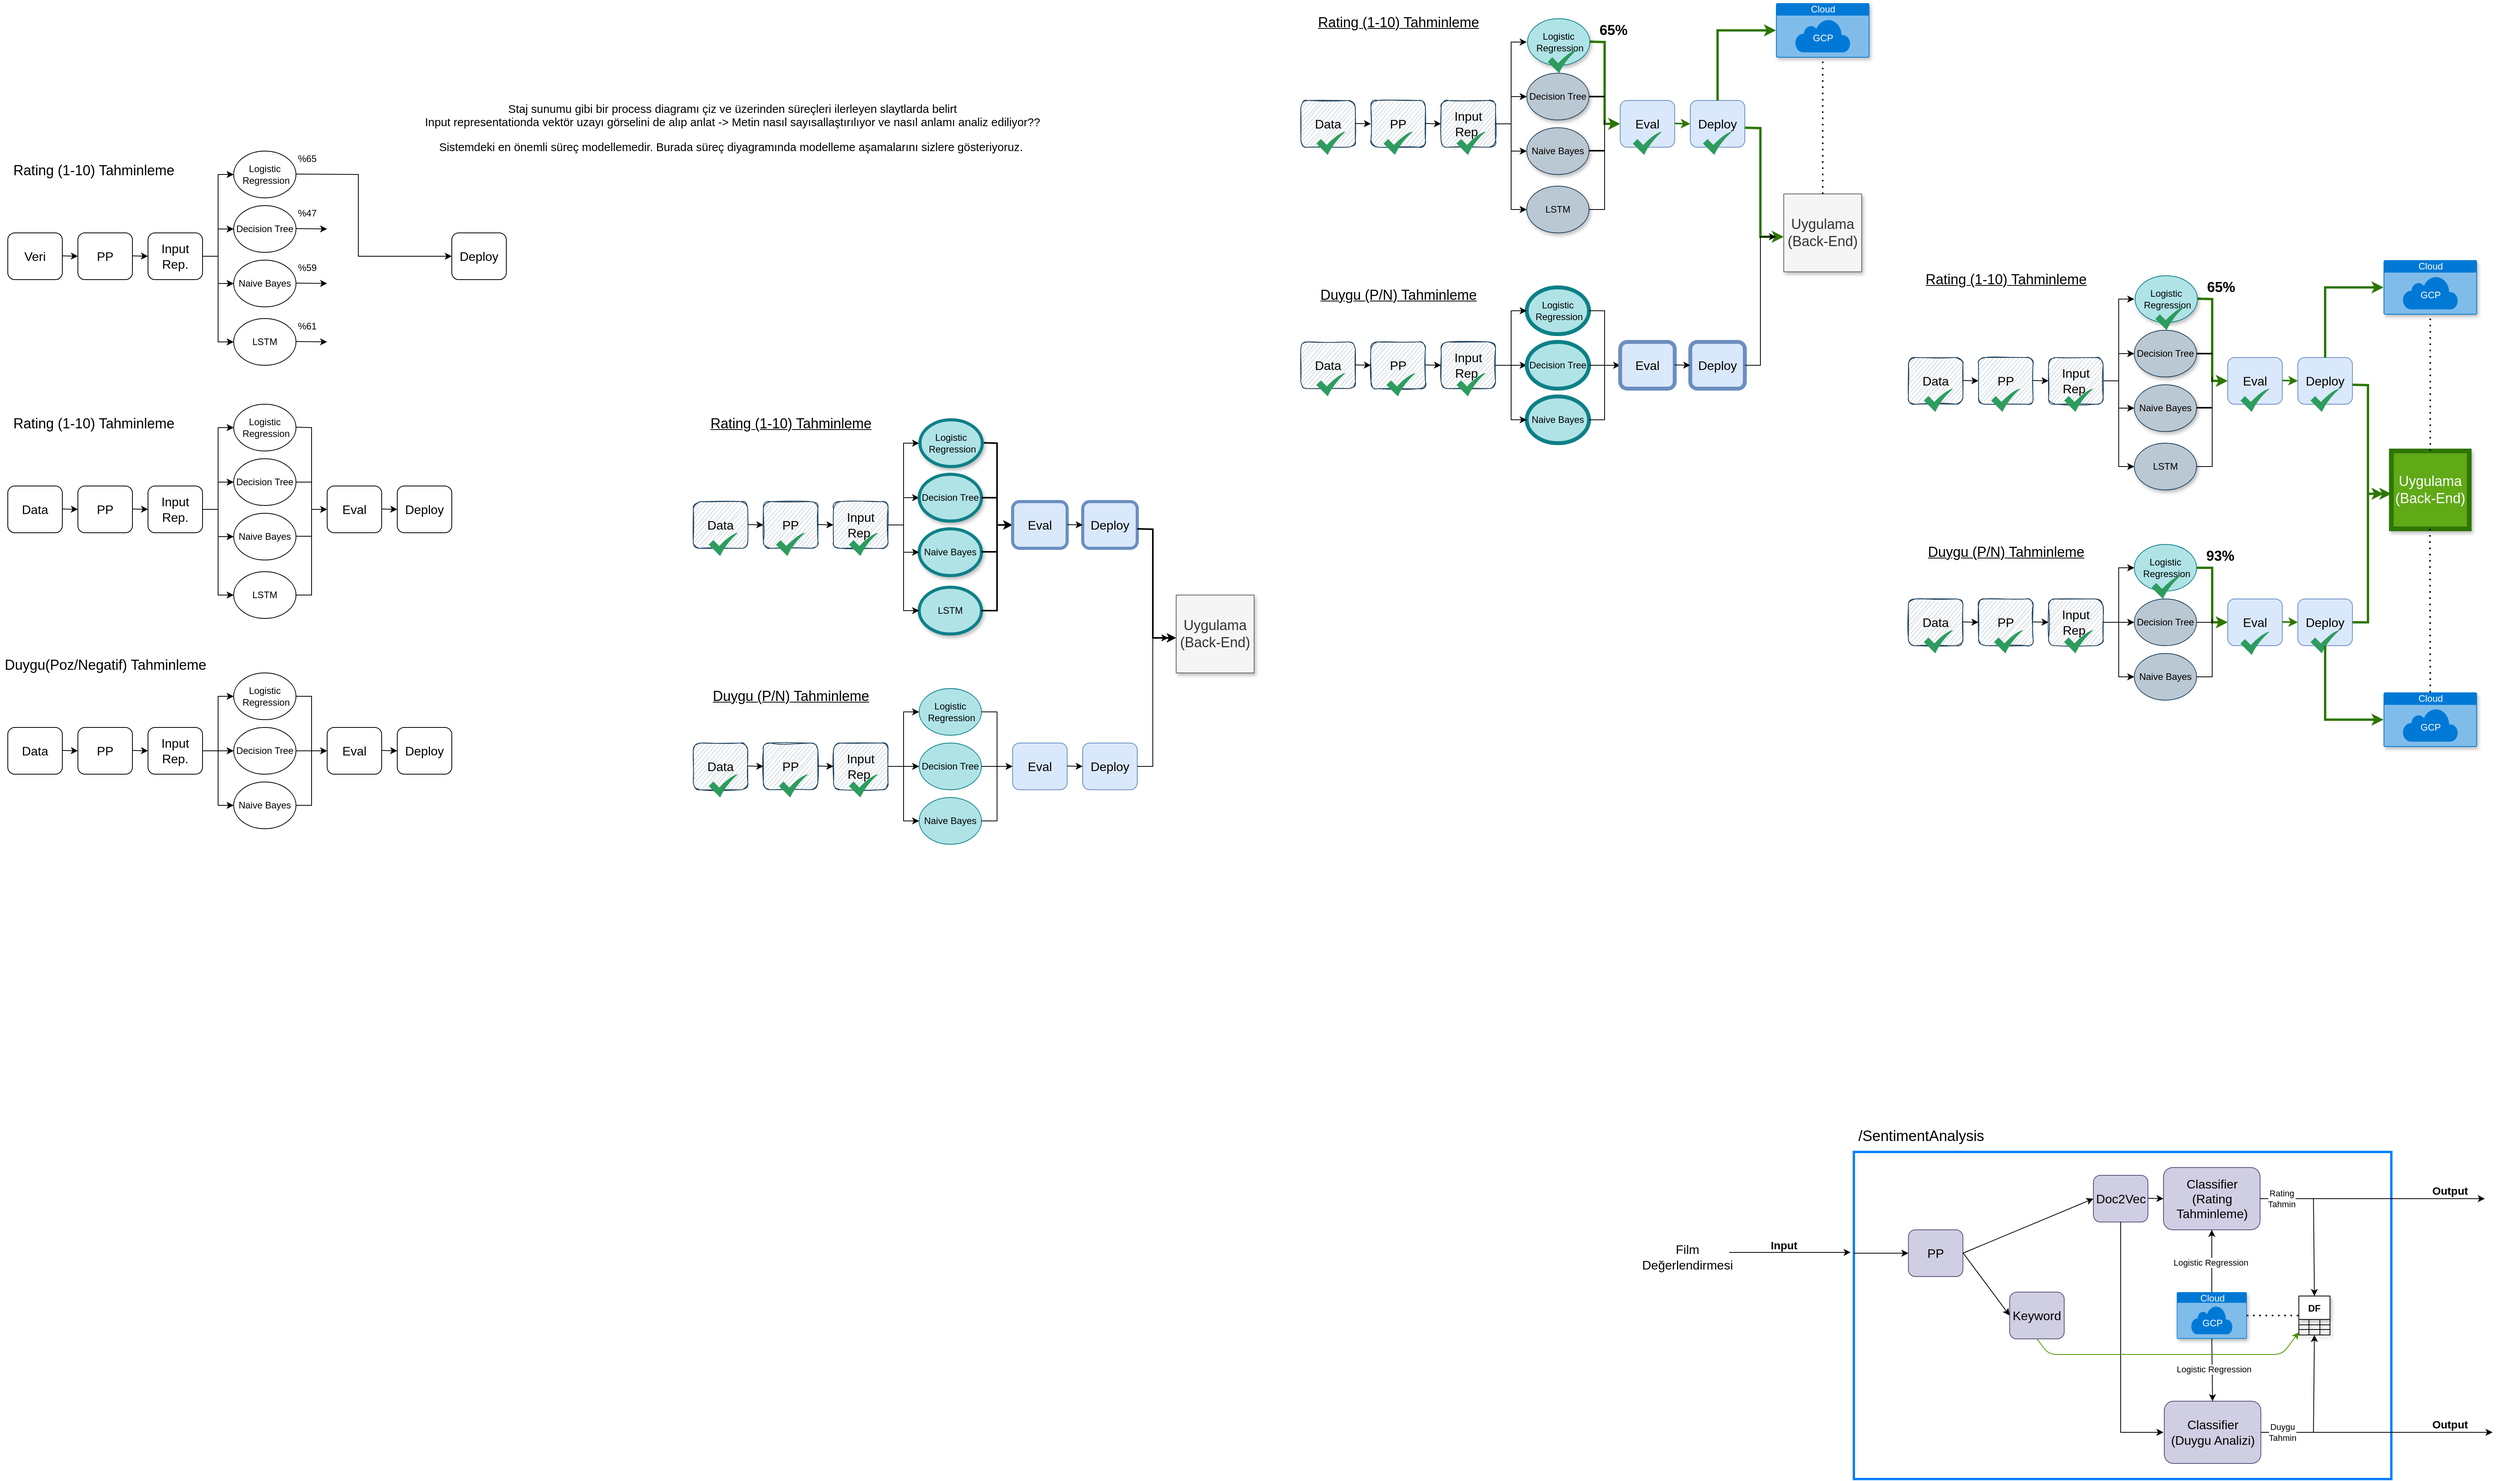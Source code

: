 <mxfile version="14.7.7" type="github">
  <diagram id="WvXEa7AoyDHu58R9hgBR" name="Page-1">
    <mxGraphModel dx="1348" dy="735" grid="1" gridSize="10" guides="1" tooltips="1" connect="1" arrows="1" fold="1" page="1" pageScale="1" pageWidth="827" pageHeight="1169" math="0" shadow="0">
      <root>
        <mxCell id="0" />
        <mxCell id="1" parent="0" />
        <mxCell id="zAf745h_EL0XXIkWd8x4-1" value="&lt;font size=&quot;3&quot;&gt;Veri&lt;/font&gt;" style="rounded=1;whiteSpace=wrap;html=1;" vertex="1" parent="1">
          <mxGeometry x="30" y="330" width="70" height="60" as="geometry" />
        </mxCell>
        <mxCell id="zAf745h_EL0XXIkWd8x4-2" value="&lt;font size=&quot;3&quot;&gt;PP&lt;/font&gt;" style="rounded=1;whiteSpace=wrap;html=1;" vertex="1" parent="1">
          <mxGeometry x="120" y="330" width="70" height="60" as="geometry" />
        </mxCell>
        <mxCell id="zAf745h_EL0XXIkWd8x4-3" value="&lt;font size=&quot;3&quot;&gt;Input Rep.&lt;/font&gt;" style="rounded=1;whiteSpace=wrap;html=1;" vertex="1" parent="1">
          <mxGeometry x="210" y="330" width="70" height="60" as="geometry" />
        </mxCell>
        <mxCell id="zAf745h_EL0XXIkWd8x4-4" value="&lt;font style=&quot;font-size: 18px&quot;&gt;Rating (1-10) Tahminleme&lt;/font&gt;" style="text;html=1;align=center;verticalAlign=middle;resizable=0;points=[];autosize=1;strokeColor=none;" vertex="1" parent="1">
          <mxGeometry x="30" y="240" width="220" height="20" as="geometry" />
        </mxCell>
        <mxCell id="zAf745h_EL0XXIkWd8x4-6" value="" style="endArrow=classic;html=1;exitX=1;exitY=0.5;exitDx=0;exitDy=0;" edge="1" parent="1">
          <mxGeometry width="50" height="50" relative="1" as="geometry">
            <mxPoint x="190" y="359.5" as="sourcePoint" />
            <mxPoint x="210" y="360" as="targetPoint" />
          </mxGeometry>
        </mxCell>
        <mxCell id="zAf745h_EL0XXIkWd8x4-7" value="" style="endArrow=classic;html=1;exitX=1;exitY=0.5;exitDx=0;exitDy=0;" edge="1" parent="1">
          <mxGeometry width="50" height="50" relative="1" as="geometry">
            <mxPoint x="100" y="359.5" as="sourcePoint" />
            <mxPoint x="120" y="360" as="targetPoint" />
          </mxGeometry>
        </mxCell>
        <mxCell id="zAf745h_EL0XXIkWd8x4-8" value="" style="endArrow=classic;html=1;exitX=1;exitY=0.5;exitDx=0;exitDy=0;entryX=0;entryY=0.5;entryDx=0;entryDy=0;rounded=0;" edge="1" parent="1" target="zAf745h_EL0XXIkWd8x4-10">
          <mxGeometry width="50" height="50" relative="1" as="geometry">
            <mxPoint x="280" y="360" as="sourcePoint" />
            <mxPoint x="320" y="360.5" as="targetPoint" />
            <Array as="points">
              <mxPoint x="300" y="360" />
              <mxPoint x="300" y="325" />
            </Array>
          </mxGeometry>
        </mxCell>
        <mxCell id="zAf745h_EL0XXIkWd8x4-10" value="Decision Tree" style="ellipse;whiteSpace=wrap;html=1;" vertex="1" parent="1">
          <mxGeometry x="320" y="295" width="80" height="60" as="geometry" />
        </mxCell>
        <mxCell id="zAf745h_EL0XXIkWd8x4-11" value="Naive Bayes" style="ellipse;whiteSpace=wrap;html=1;" vertex="1" parent="1">
          <mxGeometry x="320" y="365" width="80" height="60" as="geometry" />
        </mxCell>
        <mxCell id="zAf745h_EL0XXIkWd8x4-12" value="Logistic &amp;nbsp;Regression" style="ellipse;whiteSpace=wrap;html=1;" vertex="1" parent="1">
          <mxGeometry x="320" y="225" width="80" height="60" as="geometry" />
        </mxCell>
        <mxCell id="zAf745h_EL0XXIkWd8x4-13" value="LSTM" style="ellipse;whiteSpace=wrap;html=1;" vertex="1" parent="1">
          <mxGeometry x="320" y="440" width="80" height="60" as="geometry" />
        </mxCell>
        <mxCell id="zAf745h_EL0XXIkWd8x4-14" value="" style="endArrow=classic;html=1;entryX=0;entryY=0.5;entryDx=0;entryDy=0;" edge="1" parent="1" target="zAf745h_EL0XXIkWd8x4-11">
          <mxGeometry width="50" height="50" relative="1" as="geometry">
            <mxPoint x="300" y="395" as="sourcePoint" />
            <mxPoint x="320" y="400" as="targetPoint" />
          </mxGeometry>
        </mxCell>
        <mxCell id="zAf745h_EL0XXIkWd8x4-15" value="" style="endArrow=classic;html=1;entryX=0;entryY=0.5;entryDx=0;entryDy=0;rounded=0;" edge="1" parent="1" target="zAf745h_EL0XXIkWd8x4-13">
          <mxGeometry width="50" height="50" relative="1" as="geometry">
            <mxPoint x="300" y="360" as="sourcePoint" />
            <mxPoint x="330" y="410" as="targetPoint" />
            <Array as="points">
              <mxPoint x="300" y="470" />
            </Array>
          </mxGeometry>
        </mxCell>
        <mxCell id="zAf745h_EL0XXIkWd8x4-16" value="" style="endArrow=classic;html=1;rounded=0;entryX=0;entryY=0.5;entryDx=0;entryDy=0;" edge="1" parent="1" target="zAf745h_EL0XXIkWd8x4-12">
          <mxGeometry width="50" height="50" relative="1" as="geometry">
            <mxPoint x="300" y="360" as="sourcePoint" />
            <mxPoint x="250" y="490" as="targetPoint" />
            <Array as="points">
              <mxPoint x="300" y="255" />
            </Array>
          </mxGeometry>
        </mxCell>
        <mxCell id="zAf745h_EL0XXIkWd8x4-19" value="" style="endArrow=classic;html=1;exitX=1;exitY=0.5;exitDx=0;exitDy=0;entryX=0;entryY=0.5;entryDx=0;entryDy=0;rounded=0;" edge="1" parent="1" target="zAf745h_EL0XXIkWd8x4-28">
          <mxGeometry width="50" height="50" relative="1" as="geometry">
            <mxPoint x="400" y="254.5" as="sourcePoint" />
            <mxPoint x="490" y="255" as="targetPoint" />
            <Array as="points">
              <mxPoint x="480" y="255" />
              <mxPoint x="480" y="360" />
            </Array>
          </mxGeometry>
        </mxCell>
        <mxCell id="zAf745h_EL0XXIkWd8x4-20" value="" style="endArrow=classic;html=1;exitX=1;exitY=0.5;exitDx=0;exitDy=0;" edge="1" parent="1">
          <mxGeometry width="50" height="50" relative="1" as="geometry">
            <mxPoint x="400" y="324.5" as="sourcePoint" />
            <mxPoint x="440" y="325" as="targetPoint" />
          </mxGeometry>
        </mxCell>
        <mxCell id="zAf745h_EL0XXIkWd8x4-21" value="" style="endArrow=classic;html=1;exitX=1;exitY=0.5;exitDx=0;exitDy=0;" edge="1" parent="1">
          <mxGeometry width="50" height="50" relative="1" as="geometry">
            <mxPoint x="400" y="394.5" as="sourcePoint" />
            <mxPoint x="440" y="395" as="targetPoint" />
          </mxGeometry>
        </mxCell>
        <mxCell id="zAf745h_EL0XXIkWd8x4-23" value="" style="endArrow=classic;html=1;exitX=1;exitY=0.5;exitDx=0;exitDy=0;" edge="1" parent="1">
          <mxGeometry width="50" height="50" relative="1" as="geometry">
            <mxPoint x="400" y="469.5" as="sourcePoint" />
            <mxPoint x="440" y="470" as="targetPoint" />
          </mxGeometry>
        </mxCell>
        <mxCell id="zAf745h_EL0XXIkWd8x4-24" value="%65" style="text;html=1;align=center;verticalAlign=middle;resizable=0;points=[];autosize=1;strokeColor=none;" vertex="1" parent="1">
          <mxGeometry x="394" y="225" width="40" height="20" as="geometry" />
        </mxCell>
        <mxCell id="zAf745h_EL0XXIkWd8x4-25" value="%47" style="text;html=1;align=center;verticalAlign=middle;resizable=0;points=[];autosize=1;strokeColor=none;" vertex="1" parent="1">
          <mxGeometry x="394" y="295" width="40" height="20" as="geometry" />
        </mxCell>
        <mxCell id="zAf745h_EL0XXIkWd8x4-26" value="%59" style="text;html=1;align=center;verticalAlign=middle;resizable=0;points=[];autosize=1;strokeColor=none;" vertex="1" parent="1">
          <mxGeometry x="394" y="365" width="40" height="20" as="geometry" />
        </mxCell>
        <mxCell id="zAf745h_EL0XXIkWd8x4-27" value="%61" style="text;html=1;align=center;verticalAlign=middle;resizable=0;points=[];autosize=1;strokeColor=none;" vertex="1" parent="1">
          <mxGeometry x="394" y="440" width="40" height="20" as="geometry" />
        </mxCell>
        <mxCell id="zAf745h_EL0XXIkWd8x4-28" value="&lt;font size=&quot;3&quot;&gt;Deploy&lt;/font&gt;" style="rounded=1;whiteSpace=wrap;html=1;" vertex="1" parent="1">
          <mxGeometry x="600" y="330" width="70" height="60" as="geometry" />
        </mxCell>
        <mxCell id="zAf745h_EL0XXIkWd8x4-29" value="&lt;font size=&quot;3&quot;&gt;Data&lt;/font&gt;" style="rounded=1;whiteSpace=wrap;html=1;" vertex="1" parent="1">
          <mxGeometry x="30" y="655" width="70" height="60" as="geometry" />
        </mxCell>
        <mxCell id="zAf745h_EL0XXIkWd8x4-30" value="&lt;font size=&quot;3&quot;&gt;PP&lt;/font&gt;" style="rounded=1;whiteSpace=wrap;html=1;" vertex="1" parent="1">
          <mxGeometry x="120" y="655" width="70" height="60" as="geometry" />
        </mxCell>
        <mxCell id="zAf745h_EL0XXIkWd8x4-31" value="&lt;font size=&quot;3&quot;&gt;Input Rep.&lt;/font&gt;" style="rounded=1;whiteSpace=wrap;html=1;" vertex="1" parent="1">
          <mxGeometry x="210" y="655" width="70" height="60" as="geometry" />
        </mxCell>
        <mxCell id="zAf745h_EL0XXIkWd8x4-32" value="&lt;font style=&quot;font-size: 18px&quot;&gt;Rating (1-10) Tahminleme&lt;/font&gt;" style="text;html=1;align=center;verticalAlign=middle;resizable=0;points=[];autosize=1;strokeColor=none;" vertex="1" parent="1">
          <mxGeometry x="30" y="565" width="220" height="20" as="geometry" />
        </mxCell>
        <mxCell id="zAf745h_EL0XXIkWd8x4-33" value="" style="endArrow=classic;html=1;exitX=1;exitY=0.5;exitDx=0;exitDy=0;" edge="1" parent="1">
          <mxGeometry width="50" height="50" relative="1" as="geometry">
            <mxPoint x="190" y="684.5" as="sourcePoint" />
            <mxPoint x="210" y="685" as="targetPoint" />
          </mxGeometry>
        </mxCell>
        <mxCell id="zAf745h_EL0XXIkWd8x4-34" value="" style="endArrow=classic;html=1;exitX=1;exitY=0.5;exitDx=0;exitDy=0;" edge="1" parent="1">
          <mxGeometry width="50" height="50" relative="1" as="geometry">
            <mxPoint x="100" y="684.5" as="sourcePoint" />
            <mxPoint x="120" y="685" as="targetPoint" />
          </mxGeometry>
        </mxCell>
        <mxCell id="zAf745h_EL0XXIkWd8x4-35" value="" style="endArrow=classic;html=1;exitX=1;exitY=0.5;exitDx=0;exitDy=0;entryX=0;entryY=0.5;entryDx=0;entryDy=0;rounded=0;" edge="1" parent="1" target="zAf745h_EL0XXIkWd8x4-36">
          <mxGeometry width="50" height="50" relative="1" as="geometry">
            <mxPoint x="280" y="685" as="sourcePoint" />
            <mxPoint x="320" y="685.5" as="targetPoint" />
            <Array as="points">
              <mxPoint x="300" y="685" />
              <mxPoint x="300" y="650" />
            </Array>
          </mxGeometry>
        </mxCell>
        <mxCell id="zAf745h_EL0XXIkWd8x4-36" value="Decision Tree" style="ellipse;whiteSpace=wrap;html=1;" vertex="1" parent="1">
          <mxGeometry x="320" y="620" width="80" height="60" as="geometry" />
        </mxCell>
        <mxCell id="zAf745h_EL0XXIkWd8x4-37" value="Naive Bayes" style="ellipse;whiteSpace=wrap;html=1;" vertex="1" parent="1">
          <mxGeometry x="320" y="690" width="80" height="60" as="geometry" />
        </mxCell>
        <mxCell id="zAf745h_EL0XXIkWd8x4-38" value="Logistic &amp;nbsp;Regression" style="ellipse;whiteSpace=wrap;html=1;" vertex="1" parent="1">
          <mxGeometry x="320" y="550" width="80" height="60" as="geometry" />
        </mxCell>
        <mxCell id="zAf745h_EL0XXIkWd8x4-39" value="LSTM" style="ellipse;whiteSpace=wrap;html=1;" vertex="1" parent="1">
          <mxGeometry x="320" y="765" width="80" height="60" as="geometry" />
        </mxCell>
        <mxCell id="zAf745h_EL0XXIkWd8x4-40" value="" style="endArrow=classic;html=1;entryX=0;entryY=0.5;entryDx=0;entryDy=0;" edge="1" parent="1" target="zAf745h_EL0XXIkWd8x4-37">
          <mxGeometry width="50" height="50" relative="1" as="geometry">
            <mxPoint x="300" y="720" as="sourcePoint" />
            <mxPoint x="320" y="725" as="targetPoint" />
          </mxGeometry>
        </mxCell>
        <mxCell id="zAf745h_EL0XXIkWd8x4-41" value="" style="endArrow=classic;html=1;entryX=0;entryY=0.5;entryDx=0;entryDy=0;rounded=0;" edge="1" parent="1" target="zAf745h_EL0XXIkWd8x4-39">
          <mxGeometry width="50" height="50" relative="1" as="geometry">
            <mxPoint x="300" y="685" as="sourcePoint" />
            <mxPoint x="330" y="735" as="targetPoint" />
            <Array as="points">
              <mxPoint x="300" y="795" />
            </Array>
          </mxGeometry>
        </mxCell>
        <mxCell id="zAf745h_EL0XXIkWd8x4-42" value="" style="endArrow=classic;html=1;rounded=0;entryX=0;entryY=0.5;entryDx=0;entryDy=0;" edge="1" parent="1" target="zAf745h_EL0XXIkWd8x4-38">
          <mxGeometry width="50" height="50" relative="1" as="geometry">
            <mxPoint x="300" y="685" as="sourcePoint" />
            <mxPoint x="250" y="815" as="targetPoint" />
            <Array as="points">
              <mxPoint x="300" y="580" />
            </Array>
          </mxGeometry>
        </mxCell>
        <mxCell id="zAf745h_EL0XXIkWd8x4-43" value="" style="endArrow=classic;html=1;exitX=1;exitY=0.5;exitDx=0;exitDy=0;entryX=0;entryY=0.5;entryDx=0;entryDy=0;rounded=0;" edge="1" parent="1" target="zAf745h_EL0XXIkWd8x4-51">
          <mxGeometry width="50" height="50" relative="1" as="geometry">
            <mxPoint x="400" y="579.5" as="sourcePoint" />
            <mxPoint x="490" y="580" as="targetPoint" />
            <Array as="points">
              <mxPoint x="420" y="580" />
              <mxPoint x="420" y="640" />
              <mxPoint x="420" y="685" />
            </Array>
          </mxGeometry>
        </mxCell>
        <mxCell id="zAf745h_EL0XXIkWd8x4-51" value="&lt;font size=&quot;3&quot;&gt;Eval&lt;/font&gt;" style="rounded=1;whiteSpace=wrap;html=1;" vertex="1" parent="1">
          <mxGeometry x="440" y="655" width="70" height="60" as="geometry" />
        </mxCell>
        <mxCell id="zAf745h_EL0XXIkWd8x4-53" value="" style="endArrow=none;html=1;exitX=1;exitY=0.5;exitDx=0;exitDy=0;" edge="1" parent="1" source="zAf745h_EL0XXIkWd8x4-36">
          <mxGeometry width="50" height="50" relative="1" as="geometry">
            <mxPoint x="390" y="670" as="sourcePoint" />
            <mxPoint x="420" y="650" as="targetPoint" />
          </mxGeometry>
        </mxCell>
        <mxCell id="zAf745h_EL0XXIkWd8x4-55" value="" style="endArrow=none;html=1;exitX=1;exitY=0.5;exitDx=0;exitDy=0;rounded=0;" edge="1" parent="1" source="zAf745h_EL0XXIkWd8x4-39">
          <mxGeometry width="50" height="50" relative="1" as="geometry">
            <mxPoint x="390" y="670" as="sourcePoint" />
            <mxPoint x="420" y="680" as="targetPoint" />
            <Array as="points">
              <mxPoint x="420" y="795" />
            </Array>
          </mxGeometry>
        </mxCell>
        <mxCell id="zAf745h_EL0XXIkWd8x4-56" value="" style="endArrow=none;html=1;exitX=1;exitY=0.5;exitDx=0;exitDy=0;" edge="1" parent="1">
          <mxGeometry width="50" height="50" relative="1" as="geometry">
            <mxPoint x="400" y="719.5" as="sourcePoint" />
            <mxPoint x="420" y="719.5" as="targetPoint" />
          </mxGeometry>
        </mxCell>
        <mxCell id="zAf745h_EL0XXIkWd8x4-57" value="&lt;font size=&quot;3&quot;&gt;Deploy&lt;/font&gt;" style="rounded=1;whiteSpace=wrap;html=1;" vertex="1" parent="1">
          <mxGeometry x="530" y="655" width="70" height="60" as="geometry" />
        </mxCell>
        <mxCell id="zAf745h_EL0XXIkWd8x4-58" value="" style="endArrow=classic;html=1;exitX=1;exitY=0.5;exitDx=0;exitDy=0;" edge="1" parent="1">
          <mxGeometry width="50" height="50" relative="1" as="geometry">
            <mxPoint x="510" y="684.5" as="sourcePoint" />
            <mxPoint x="530" y="685" as="targetPoint" />
          </mxGeometry>
        </mxCell>
        <mxCell id="zAf745h_EL0XXIkWd8x4-59" value="&lt;font size=&quot;3&quot;&gt;Data&lt;/font&gt;" style="rounded=1;whiteSpace=wrap;html=1;" vertex="1" parent="1">
          <mxGeometry x="30" y="965" width="70" height="60" as="geometry" />
        </mxCell>
        <mxCell id="zAf745h_EL0XXIkWd8x4-60" value="&lt;font size=&quot;3&quot;&gt;PP&lt;/font&gt;" style="rounded=1;whiteSpace=wrap;html=1;" vertex="1" parent="1">
          <mxGeometry x="120" y="965" width="70" height="60" as="geometry" />
        </mxCell>
        <mxCell id="zAf745h_EL0XXIkWd8x4-61" value="&lt;font size=&quot;3&quot;&gt;Input Rep.&lt;/font&gt;" style="rounded=1;whiteSpace=wrap;html=1;" vertex="1" parent="1">
          <mxGeometry x="210" y="965" width="70" height="60" as="geometry" />
        </mxCell>
        <mxCell id="zAf745h_EL0XXIkWd8x4-62" value="&lt;font style=&quot;font-size: 18px&quot;&gt;Duygu(Poz/Negatif) Tahminleme&lt;/font&gt;" style="text;html=1;align=center;verticalAlign=middle;resizable=0;points=[];autosize=1;strokeColor=none;" vertex="1" parent="1">
          <mxGeometry x="20" y="875" width="270" height="20" as="geometry" />
        </mxCell>
        <mxCell id="zAf745h_EL0XXIkWd8x4-63" value="" style="endArrow=classic;html=1;exitX=1;exitY=0.5;exitDx=0;exitDy=0;" edge="1" parent="1">
          <mxGeometry width="50" height="50" relative="1" as="geometry">
            <mxPoint x="190" y="994.5" as="sourcePoint" />
            <mxPoint x="210" y="995" as="targetPoint" />
          </mxGeometry>
        </mxCell>
        <mxCell id="zAf745h_EL0XXIkWd8x4-64" value="" style="endArrow=classic;html=1;exitX=1;exitY=0.5;exitDx=0;exitDy=0;" edge="1" parent="1">
          <mxGeometry width="50" height="50" relative="1" as="geometry">
            <mxPoint x="100" y="994.5" as="sourcePoint" />
            <mxPoint x="120" y="995" as="targetPoint" />
          </mxGeometry>
        </mxCell>
        <mxCell id="zAf745h_EL0XXIkWd8x4-65" value="" style="endArrow=classic;html=1;exitX=1;exitY=0.5;exitDx=0;exitDy=0;entryX=0;entryY=0.5;entryDx=0;entryDy=0;rounded=0;" edge="1" parent="1" target="zAf745h_EL0XXIkWd8x4-66">
          <mxGeometry width="50" height="50" relative="1" as="geometry">
            <mxPoint x="280" y="995" as="sourcePoint" />
            <mxPoint x="320" y="995.5" as="targetPoint" />
            <Array as="points">
              <mxPoint x="300" y="995" />
            </Array>
          </mxGeometry>
        </mxCell>
        <mxCell id="zAf745h_EL0XXIkWd8x4-66" value="Decision Tree" style="ellipse;whiteSpace=wrap;html=1;" vertex="1" parent="1">
          <mxGeometry x="320" y="965" width="80" height="60" as="geometry" />
        </mxCell>
        <mxCell id="zAf745h_EL0XXIkWd8x4-67" value="Naive Bayes" style="ellipse;whiteSpace=wrap;html=1;" vertex="1" parent="1">
          <mxGeometry x="320" y="1035" width="80" height="60" as="geometry" />
        </mxCell>
        <mxCell id="zAf745h_EL0XXIkWd8x4-68" value="Logistic &amp;nbsp;Regression" style="ellipse;whiteSpace=wrap;html=1;" vertex="1" parent="1">
          <mxGeometry x="320" y="895" width="80" height="60" as="geometry" />
        </mxCell>
        <mxCell id="zAf745h_EL0XXIkWd8x4-70" value="" style="endArrow=classic;html=1;entryX=0;entryY=0.5;entryDx=0;entryDy=0;rounded=0;" edge="1" parent="1" target="zAf745h_EL0XXIkWd8x4-67">
          <mxGeometry width="50" height="50" relative="1" as="geometry">
            <mxPoint x="300" y="990" as="sourcePoint" />
            <mxPoint x="320" y="1035" as="targetPoint" />
            <Array as="points">
              <mxPoint x="300" y="1065" />
            </Array>
          </mxGeometry>
        </mxCell>
        <mxCell id="zAf745h_EL0XXIkWd8x4-72" value="" style="endArrow=classic;html=1;rounded=0;entryX=0;entryY=0.5;entryDx=0;entryDy=0;" edge="1" parent="1" target="zAf745h_EL0XXIkWd8x4-68">
          <mxGeometry width="50" height="50" relative="1" as="geometry">
            <mxPoint x="300" y="995" as="sourcePoint" />
            <mxPoint x="250" y="1125" as="targetPoint" />
            <Array as="points">
              <mxPoint x="300" y="925" />
            </Array>
          </mxGeometry>
        </mxCell>
        <mxCell id="zAf745h_EL0XXIkWd8x4-73" value="" style="endArrow=classic;html=1;exitX=1;exitY=0.5;exitDx=0;exitDy=0;entryX=0;entryY=0.5;entryDx=0;entryDy=0;rounded=0;" edge="1" parent="1" target="zAf745h_EL0XXIkWd8x4-74" source="zAf745h_EL0XXIkWd8x4-68">
          <mxGeometry width="50" height="50" relative="1" as="geometry">
            <mxPoint x="400" y="889.5" as="sourcePoint" />
            <mxPoint x="490" y="890" as="targetPoint" />
            <Array as="points">
              <mxPoint x="420" y="925" />
              <mxPoint x="420" y="995" />
            </Array>
          </mxGeometry>
        </mxCell>
        <mxCell id="zAf745h_EL0XXIkWd8x4-74" value="&lt;font size=&quot;3&quot;&gt;Eval&lt;/font&gt;" style="rounded=1;whiteSpace=wrap;html=1;" vertex="1" parent="1">
          <mxGeometry x="440" y="965" width="70" height="60" as="geometry" />
        </mxCell>
        <mxCell id="zAf745h_EL0XXIkWd8x4-75" value="" style="endArrow=none;html=1;exitX=1;exitY=0.5;exitDx=0;exitDy=0;" edge="1" parent="1" source="zAf745h_EL0XXIkWd8x4-66">
          <mxGeometry width="50" height="50" relative="1" as="geometry">
            <mxPoint x="390" y="980" as="sourcePoint" />
            <mxPoint x="420" y="995" as="targetPoint" />
          </mxGeometry>
        </mxCell>
        <mxCell id="zAf745h_EL0XXIkWd8x4-77" value="" style="endArrow=none;html=1;exitX=1;exitY=0.5;exitDx=0;exitDy=0;rounded=0;" edge="1" parent="1" source="zAf745h_EL0XXIkWd8x4-67">
          <mxGeometry width="50" height="50" relative="1" as="geometry">
            <mxPoint x="400" y="1029.5" as="sourcePoint" />
            <mxPoint x="420" y="990" as="targetPoint" />
            <Array as="points">
              <mxPoint x="420" y="1065" />
            </Array>
          </mxGeometry>
        </mxCell>
        <mxCell id="zAf745h_EL0XXIkWd8x4-78" value="&lt;font size=&quot;3&quot;&gt;Deploy&lt;/font&gt;" style="rounded=1;whiteSpace=wrap;html=1;" vertex="1" parent="1">
          <mxGeometry x="530" y="965" width="70" height="60" as="geometry" />
        </mxCell>
        <mxCell id="zAf745h_EL0XXIkWd8x4-79" value="" style="endArrow=classic;html=1;exitX=1;exitY=0.5;exitDx=0;exitDy=0;" edge="1" parent="1">
          <mxGeometry width="50" height="50" relative="1" as="geometry">
            <mxPoint x="510" y="994.5" as="sourcePoint" />
            <mxPoint x="530" y="995" as="targetPoint" />
          </mxGeometry>
        </mxCell>
        <mxCell id="zAf745h_EL0XXIkWd8x4-80" value="&lt;font size=&quot;3&quot;&gt;Data&lt;/font&gt;" style="rounded=1;whiteSpace=wrap;html=1;fillColor=#bac8d3;sketch=1;strokeColor=#23445d;" vertex="1" parent="1">
          <mxGeometry x="910" y="675" width="70" height="60" as="geometry" />
        </mxCell>
        <mxCell id="zAf745h_EL0XXIkWd8x4-81" value="&lt;font size=&quot;3&quot;&gt;PP&lt;/font&gt;" style="rounded=1;whiteSpace=wrap;html=1;fillColor=#bac8d3;strokeColor=#23445d;sketch=1;" vertex="1" parent="1">
          <mxGeometry x="1000" y="675" width="70" height="60" as="geometry" />
        </mxCell>
        <mxCell id="zAf745h_EL0XXIkWd8x4-82" value="&lt;font size=&quot;3&quot;&gt;Input Rep.&lt;/font&gt;" style="rounded=1;whiteSpace=wrap;html=1;fillColor=#bac8d3;strokeColor=#23445d;shadow=0;sketch=1;" vertex="1" parent="1">
          <mxGeometry x="1090" y="675" width="70" height="60" as="geometry" />
        </mxCell>
        <mxCell id="zAf745h_EL0XXIkWd8x4-83" value="&lt;font style=&quot;font-size: 18px&quot;&gt;&lt;u&gt;Rating (1-10) Tahminleme&lt;/u&gt;&lt;/font&gt;" style="text;html=1;align=center;verticalAlign=middle;resizable=0;points=[];autosize=1;strokeColor=none;" vertex="1" parent="1">
          <mxGeometry x="925" y="565" width="220" height="20" as="geometry" />
        </mxCell>
        <mxCell id="zAf745h_EL0XXIkWd8x4-84" value="" style="endArrow=classic;html=1;exitX=1;exitY=0.5;exitDx=0;exitDy=0;" edge="1" parent="1">
          <mxGeometry width="50" height="50" relative="1" as="geometry">
            <mxPoint x="1070" y="704.5" as="sourcePoint" />
            <mxPoint x="1090" y="705" as="targetPoint" />
          </mxGeometry>
        </mxCell>
        <mxCell id="zAf745h_EL0XXIkWd8x4-85" value="" style="endArrow=classic;html=1;exitX=1;exitY=0.5;exitDx=0;exitDy=0;" edge="1" parent="1">
          <mxGeometry width="50" height="50" relative="1" as="geometry">
            <mxPoint x="980" y="704.5" as="sourcePoint" />
            <mxPoint x="1000" y="705" as="targetPoint" />
          </mxGeometry>
        </mxCell>
        <mxCell id="zAf745h_EL0XXIkWd8x4-86" value="" style="endArrow=classic;html=1;exitX=1;exitY=0.5;exitDx=0;exitDy=0;entryX=0;entryY=0.5;entryDx=0;entryDy=0;rounded=0;" edge="1" parent="1" target="zAf745h_EL0XXIkWd8x4-87">
          <mxGeometry width="50" height="50" relative="1" as="geometry">
            <mxPoint x="1160" y="705" as="sourcePoint" />
            <mxPoint x="1200" y="705.5" as="targetPoint" />
            <Array as="points">
              <mxPoint x="1180" y="705" />
              <mxPoint x="1180" y="670" />
            </Array>
          </mxGeometry>
        </mxCell>
        <mxCell id="zAf745h_EL0XXIkWd8x4-87" value="Decision Tree" style="ellipse;whiteSpace=wrap;html=1;fillColor=#b0e3e6;strokeColor=#0e8088;shadow=1;strokeWidth=4;perimeterSpacing=0;" vertex="1" parent="1">
          <mxGeometry x="1200" y="640" width="80" height="60" as="geometry" />
        </mxCell>
        <mxCell id="zAf745h_EL0XXIkWd8x4-88" value="Naive Bayes" style="ellipse;whiteSpace=wrap;html=1;fillColor=#b0e3e6;strokeColor=#0e8088;shadow=1;strokeWidth=4;perimeterSpacing=0;" vertex="1" parent="1">
          <mxGeometry x="1200" y="710" width="80" height="60" as="geometry" />
        </mxCell>
        <mxCell id="zAf745h_EL0XXIkWd8x4-89" value="LSTM" style="ellipse;whiteSpace=wrap;html=1;fillColor=#b0e3e6;strokeColor=#0e8088;shadow=1;strokeWidth=4;perimeterSpacing=0;" vertex="1" parent="1">
          <mxGeometry x="1200" y="785" width="80" height="60" as="geometry" />
        </mxCell>
        <mxCell id="zAf745h_EL0XXIkWd8x4-90" value="" style="endArrow=classic;html=1;entryX=0;entryY=0.5;entryDx=0;entryDy=0;" edge="1" parent="1" target="zAf745h_EL0XXIkWd8x4-88">
          <mxGeometry width="50" height="50" relative="1" as="geometry">
            <mxPoint x="1180" y="740" as="sourcePoint" />
            <mxPoint x="1200" y="745" as="targetPoint" />
          </mxGeometry>
        </mxCell>
        <mxCell id="zAf745h_EL0XXIkWd8x4-91" value="" style="endArrow=classic;html=1;entryX=0;entryY=0.5;entryDx=0;entryDy=0;rounded=0;" edge="1" parent="1" target="zAf745h_EL0XXIkWd8x4-89">
          <mxGeometry width="50" height="50" relative="1" as="geometry">
            <mxPoint x="1180" y="705" as="sourcePoint" />
            <mxPoint x="1210" y="755" as="targetPoint" />
            <Array as="points">
              <mxPoint x="1180" y="815" />
            </Array>
          </mxGeometry>
        </mxCell>
        <mxCell id="zAf745h_EL0XXIkWd8x4-92" value="" style="endArrow=classic;html=1;rounded=0;entryX=0;entryY=0.5;entryDx=0;entryDy=0;" edge="1" parent="1">
          <mxGeometry width="50" height="50" relative="1" as="geometry">
            <mxPoint x="1180" y="705" as="sourcePoint" />
            <mxPoint x="1200" y="600" as="targetPoint" />
            <Array as="points">
              <mxPoint x="1180" y="600" />
            </Array>
          </mxGeometry>
        </mxCell>
        <mxCell id="zAf745h_EL0XXIkWd8x4-93" value="" style="endArrow=classic;html=1;exitX=1;exitY=0.5;exitDx=0;exitDy=0;entryX=0;entryY=0.5;entryDx=0;entryDy=0;rounded=0;strokeWidth=2;" edge="1" parent="1" target="zAf745h_EL0XXIkWd8x4-94">
          <mxGeometry width="50" height="50" relative="1" as="geometry">
            <mxPoint x="1280" y="599.5" as="sourcePoint" />
            <mxPoint x="1370" y="600" as="targetPoint" />
            <Array as="points">
              <mxPoint x="1300" y="600" />
              <mxPoint x="1300" y="660" />
              <mxPoint x="1300" y="705" />
            </Array>
          </mxGeometry>
        </mxCell>
        <mxCell id="zAf745h_EL0XXIkWd8x4-94" value="&lt;font size=&quot;3&quot;&gt;Eval&lt;/font&gt;" style="rounded=1;whiteSpace=wrap;html=1;fillColor=#dae8fc;strokeColor=#6c8ebf;strokeWidth=4;" vertex="1" parent="1">
          <mxGeometry x="1320" y="675" width="70" height="60" as="geometry" />
        </mxCell>
        <mxCell id="zAf745h_EL0XXIkWd8x4-95" value="" style="endArrow=none;html=1;exitX=1;exitY=0.5;exitDx=0;exitDy=0;strokeWidth=2;" edge="1" parent="1" source="zAf745h_EL0XXIkWd8x4-87">
          <mxGeometry width="50" height="50" relative="1" as="geometry">
            <mxPoint x="1270" y="690" as="sourcePoint" />
            <mxPoint x="1300" y="670" as="targetPoint" />
          </mxGeometry>
        </mxCell>
        <mxCell id="zAf745h_EL0XXIkWd8x4-96" value="" style="endArrow=none;html=1;exitX=1;exitY=0.5;exitDx=0;exitDy=0;rounded=0;strokeWidth=2;" edge="1" parent="1" source="zAf745h_EL0XXIkWd8x4-89">
          <mxGeometry width="50" height="50" relative="1" as="geometry">
            <mxPoint x="1270" y="690" as="sourcePoint" />
            <mxPoint x="1300" y="700" as="targetPoint" />
            <Array as="points">
              <mxPoint x="1300" y="815" />
            </Array>
          </mxGeometry>
        </mxCell>
        <mxCell id="zAf745h_EL0XXIkWd8x4-97" value="" style="endArrow=none;html=1;exitX=1;exitY=0.5;exitDx=0;exitDy=0;strokeWidth=2;" edge="1" parent="1">
          <mxGeometry width="50" height="50" relative="1" as="geometry">
            <mxPoint x="1280" y="739.5" as="sourcePoint" />
            <mxPoint x="1300" y="739.5" as="targetPoint" />
          </mxGeometry>
        </mxCell>
        <mxCell id="zAf745h_EL0XXIkWd8x4-98" value="&lt;font size=&quot;3&quot;&gt;Deploy&lt;/font&gt;" style="rounded=1;whiteSpace=wrap;html=1;fillColor=#dae8fc;strokeColor=#6c8ebf;strokeWidth=4;" vertex="1" parent="1">
          <mxGeometry x="1410" y="675" width="70" height="60" as="geometry" />
        </mxCell>
        <mxCell id="zAf745h_EL0XXIkWd8x4-99" value="" style="endArrow=classic;html=1;exitX=1;exitY=0.5;exitDx=0;exitDy=0;" edge="1" parent="1">
          <mxGeometry width="50" height="50" relative="1" as="geometry">
            <mxPoint x="1390" y="704.5" as="sourcePoint" />
            <mxPoint x="1410" y="705" as="targetPoint" />
          </mxGeometry>
        </mxCell>
        <mxCell id="zAf745h_EL0XXIkWd8x4-100" value="&lt;font size=&quot;3&quot;&gt;Data&lt;/font&gt;" style="rounded=1;whiteSpace=wrap;html=1;fillColor=#bac8d3;strokeColor=#23445d;shadow=0;sketch=1;" vertex="1" parent="1">
          <mxGeometry x="910" y="985" width="70" height="60" as="geometry" />
        </mxCell>
        <mxCell id="zAf745h_EL0XXIkWd8x4-101" value="&lt;font size=&quot;3&quot;&gt;PP&lt;/font&gt;" style="rounded=1;whiteSpace=wrap;html=1;fillColor=#bac8d3;strokeColor=#23445d;shadow=0;sketch=1;" vertex="1" parent="1">
          <mxGeometry x="1000" y="985" width="70" height="60" as="geometry" />
        </mxCell>
        <mxCell id="zAf745h_EL0XXIkWd8x4-102" value="&lt;font size=&quot;3&quot;&gt;Input Rep.&lt;/font&gt;" style="rounded=1;whiteSpace=wrap;html=1;fillColor=#bac8d3;strokeColor=#23445d;shadow=0;sketch=1;" vertex="1" parent="1">
          <mxGeometry x="1090" y="985" width="70" height="60" as="geometry" />
        </mxCell>
        <mxCell id="zAf745h_EL0XXIkWd8x4-103" value="&lt;font style=&quot;font-size: 18px&quot;&gt;&lt;u&gt;Duygu (P/N) Tahminleme&lt;/u&gt;&lt;/font&gt;" style="text;html=1;align=center;verticalAlign=middle;resizable=0;points=[];autosize=1;strokeColor=none;" vertex="1" parent="1">
          <mxGeometry x="930" y="915" width="210" height="20" as="geometry" />
        </mxCell>
        <mxCell id="zAf745h_EL0XXIkWd8x4-104" value="" style="endArrow=classic;html=1;exitX=1;exitY=0.5;exitDx=0;exitDy=0;" edge="1" parent="1">
          <mxGeometry width="50" height="50" relative="1" as="geometry">
            <mxPoint x="1070" y="1014.5" as="sourcePoint" />
            <mxPoint x="1090" y="1015" as="targetPoint" />
          </mxGeometry>
        </mxCell>
        <mxCell id="zAf745h_EL0XXIkWd8x4-105" value="" style="endArrow=classic;html=1;exitX=1;exitY=0.5;exitDx=0;exitDy=0;" edge="1" parent="1">
          <mxGeometry width="50" height="50" relative="1" as="geometry">
            <mxPoint x="980" y="1014.5" as="sourcePoint" />
            <mxPoint x="1000" y="1015" as="targetPoint" />
          </mxGeometry>
        </mxCell>
        <mxCell id="zAf745h_EL0XXIkWd8x4-106" value="" style="endArrow=classic;html=1;exitX=1;exitY=0.5;exitDx=0;exitDy=0;entryX=0;entryY=0.5;entryDx=0;entryDy=0;rounded=0;" edge="1" parent="1" target="zAf745h_EL0XXIkWd8x4-107">
          <mxGeometry width="50" height="50" relative="1" as="geometry">
            <mxPoint x="1160" y="1015" as="sourcePoint" />
            <mxPoint x="1200" y="1015.5" as="targetPoint" />
            <Array as="points">
              <mxPoint x="1180" y="1015" />
            </Array>
          </mxGeometry>
        </mxCell>
        <mxCell id="zAf745h_EL0XXIkWd8x4-107" value="Decision Tree" style="ellipse;whiteSpace=wrap;html=1;fillColor=#b0e3e6;strokeColor=#0e8088;" vertex="1" parent="1">
          <mxGeometry x="1200" y="985" width="80" height="60" as="geometry" />
        </mxCell>
        <mxCell id="zAf745h_EL0XXIkWd8x4-108" value="Naive Bayes" style="ellipse;whiteSpace=wrap;html=1;fillColor=#b0e3e6;strokeColor=#0e8088;" vertex="1" parent="1">
          <mxGeometry x="1200" y="1055" width="80" height="60" as="geometry" />
        </mxCell>
        <mxCell id="zAf745h_EL0XXIkWd8x4-109" value="Logistic &amp;nbsp;Regression" style="ellipse;whiteSpace=wrap;html=1;fillColor=#b0e3e6;strokeColor=#0e8088;" vertex="1" parent="1">
          <mxGeometry x="1200" y="915" width="80" height="60" as="geometry" />
        </mxCell>
        <mxCell id="zAf745h_EL0XXIkWd8x4-110" value="" style="endArrow=classic;html=1;entryX=0;entryY=0.5;entryDx=0;entryDy=0;rounded=0;" edge="1" parent="1" target="zAf745h_EL0XXIkWd8x4-108">
          <mxGeometry width="50" height="50" relative="1" as="geometry">
            <mxPoint x="1180" y="1010" as="sourcePoint" />
            <mxPoint x="1200" y="1055" as="targetPoint" />
            <Array as="points">
              <mxPoint x="1180" y="1085" />
            </Array>
          </mxGeometry>
        </mxCell>
        <mxCell id="zAf745h_EL0XXIkWd8x4-111" value="" style="endArrow=classic;html=1;rounded=0;entryX=0;entryY=0.5;entryDx=0;entryDy=0;" edge="1" parent="1" target="zAf745h_EL0XXIkWd8x4-109">
          <mxGeometry width="50" height="50" relative="1" as="geometry">
            <mxPoint x="1180" y="1015" as="sourcePoint" />
            <mxPoint x="1130" y="1145" as="targetPoint" />
            <Array as="points">
              <mxPoint x="1180" y="945" />
            </Array>
          </mxGeometry>
        </mxCell>
        <mxCell id="zAf745h_EL0XXIkWd8x4-112" value="" style="endArrow=classic;html=1;exitX=1;exitY=0.5;exitDx=0;exitDy=0;entryX=0;entryY=0.5;entryDx=0;entryDy=0;rounded=0;" edge="1" parent="1" source="zAf745h_EL0XXIkWd8x4-109" target="zAf745h_EL0XXIkWd8x4-113">
          <mxGeometry width="50" height="50" relative="1" as="geometry">
            <mxPoint x="1280" y="909.5" as="sourcePoint" />
            <mxPoint x="1370" y="910" as="targetPoint" />
            <Array as="points">
              <mxPoint x="1300" y="945" />
              <mxPoint x="1300" y="1015" />
            </Array>
          </mxGeometry>
        </mxCell>
        <mxCell id="zAf745h_EL0XXIkWd8x4-113" value="&lt;font size=&quot;3&quot;&gt;Eval&lt;/font&gt;" style="rounded=1;whiteSpace=wrap;html=1;fillColor=#dae8fc;strokeColor=#6c8ebf;" vertex="1" parent="1">
          <mxGeometry x="1320" y="985" width="70" height="60" as="geometry" />
        </mxCell>
        <mxCell id="zAf745h_EL0XXIkWd8x4-114" value="" style="endArrow=none;html=1;exitX=1;exitY=0.5;exitDx=0;exitDy=0;" edge="1" parent="1" source="zAf745h_EL0XXIkWd8x4-107">
          <mxGeometry width="50" height="50" relative="1" as="geometry">
            <mxPoint x="1270" y="1000" as="sourcePoint" />
            <mxPoint x="1300" y="1015" as="targetPoint" />
          </mxGeometry>
        </mxCell>
        <mxCell id="zAf745h_EL0XXIkWd8x4-115" value="" style="endArrow=none;html=1;exitX=1;exitY=0.5;exitDx=0;exitDy=0;rounded=0;" edge="1" parent="1" source="zAf745h_EL0XXIkWd8x4-108">
          <mxGeometry width="50" height="50" relative="1" as="geometry">
            <mxPoint x="1280" y="1049.5" as="sourcePoint" />
            <mxPoint x="1300" y="1010" as="targetPoint" />
            <Array as="points">
              <mxPoint x="1300" y="1085" />
            </Array>
          </mxGeometry>
        </mxCell>
        <mxCell id="zAf745h_EL0XXIkWd8x4-116" value="&lt;font size=&quot;3&quot;&gt;Deploy&lt;/font&gt;" style="rounded=1;whiteSpace=wrap;html=1;fillColor=#dae8fc;strokeColor=#6c8ebf;" vertex="1" parent="1">
          <mxGeometry x="1410" y="985" width="70" height="60" as="geometry" />
        </mxCell>
        <mxCell id="zAf745h_EL0XXIkWd8x4-117" value="" style="endArrow=classic;html=1;exitX=1;exitY=0.5;exitDx=0;exitDy=0;" edge="1" parent="1">
          <mxGeometry width="50" height="50" relative="1" as="geometry">
            <mxPoint x="1390" y="1014.5" as="sourcePoint" />
            <mxPoint x="1410" y="1015" as="targetPoint" />
          </mxGeometry>
        </mxCell>
        <mxCell id="zAf745h_EL0XXIkWd8x4-118" value="Logistic &amp;nbsp;Regression" style="ellipse;whiteSpace=wrap;html=1;fillColor=#b0e3e6;strokeColor=#0e8088;shadow=1;strokeWidth=4;perimeterSpacing=0;" vertex="1" parent="1">
          <mxGeometry x="1201" y="570" width="80" height="60" as="geometry" />
        </mxCell>
        <mxCell id="zAf745h_EL0XXIkWd8x4-119" value="" style="endArrow=classic;html=1;exitX=1;exitY=0.5;exitDx=0;exitDy=0;rounded=0;strokeWidth=2;" edge="1" parent="1">
          <mxGeometry width="50" height="50" relative="1" as="geometry">
            <mxPoint x="1480" y="710" as="sourcePoint" />
            <mxPoint x="1530" y="850" as="targetPoint" />
            <Array as="points">
              <mxPoint x="1500" y="710.5" />
              <mxPoint x="1500" y="770.5" />
              <mxPoint x="1500" y="850" />
            </Array>
          </mxGeometry>
        </mxCell>
        <mxCell id="zAf745h_EL0XXIkWd8x4-122" value="&lt;font style=&quot;font-size: 18px&quot;&gt;Uygulama (Back-End)&lt;/font&gt;" style="whiteSpace=wrap;html=1;aspect=fixed;fillColor=#f5f5f5;strokeColor=#666666;fontColor=#333333;glass=0;rounded=0;shadow=1;" vertex="1" parent="1">
          <mxGeometry x="1530" y="795" width="100" height="100" as="geometry" />
        </mxCell>
        <mxCell id="zAf745h_EL0XXIkWd8x4-123" value="" style="endArrow=classic;html=1;exitX=1;exitY=0.5;exitDx=0;exitDy=0;rounded=0;" edge="1" parent="1" source="zAf745h_EL0XXIkWd8x4-116">
          <mxGeometry width="50" height="50" relative="1" as="geometry">
            <mxPoint x="1490" y="720" as="sourcePoint" />
            <mxPoint x="1520" y="850" as="targetPoint" />
            <Array as="points">
              <mxPoint x="1500" y="1015" />
              <mxPoint x="1500" y="850" />
              <mxPoint x="1510" y="850" />
            </Array>
          </mxGeometry>
        </mxCell>
        <mxCell id="zAf745h_EL0XXIkWd8x4-124" value="&lt;span id=&quot;docs-internal-guid-0cf493ed-7fff-a0dc-f9e0-30285afa0449&quot;&gt;&lt;p dir=&quot;ltr&quot; style=&quot;line-height: 1.2 ; margin-top: 0pt ; margin-bottom: 0pt&quot;&gt;&lt;span style=&quot;font-size: 11pt ; font-family: &amp;#34;arial&amp;#34; ; background-color: transparent ; vertical-align: baseline&quot;&gt;Staj sunumu gibi bir process diagramı çiz ve üzerinden süreçleri ilerleyen slaytlarda belirt&lt;/span&gt;&lt;/p&gt;&lt;p dir=&quot;ltr&quot; style=&quot;line-height: 1.2 ; margin-top: 0pt ; margin-bottom: 0pt&quot;&gt;&lt;span style=&quot;font-size: 11pt ; font-family: &amp;#34;arial&amp;#34; ; background-color: transparent ; vertical-align: baseline&quot;&gt;Input representationda vektör uzayı görselini de alıp anlat -&amp;gt; Metin nasıl sayısallaştırılıyor ve nasıl anlamı analiz ediliyor??&lt;/span&gt;&lt;/p&gt;&lt;br&gt;&lt;p dir=&quot;ltr&quot; style=&quot;line-height: 1.2 ; margin-top: 0pt ; margin-bottom: 0pt&quot;&gt;&lt;span style=&quot;font-size: 11pt ; font-family: &amp;#34;arial&amp;#34; ; background-color: transparent ; vertical-align: baseline&quot;&gt;Sistemdeki en önemli süreç modellemedir. Burada süreç diyagramında modelleme aşamalarını sizlere gösteriyoruz.&amp;nbsp;&lt;/span&gt;&lt;/p&gt;&lt;br&gt;&lt;br&gt;&lt;/span&gt;" style="text;html=1;align=center;verticalAlign=middle;resizable=0;points=[];autosize=1;strokeColor=none;" vertex="1" parent="1">
          <mxGeometry x="570" y="165" width="780" height="90" as="geometry" />
        </mxCell>
        <mxCell id="zAf745h_EL0XXIkWd8x4-125" value="" style="html=1;aspect=fixed;strokeColor=none;shadow=0;align=center;verticalAlign=top;fillColor=#2D9C5E;shape=mxgraph.gcp2.check;rounded=0;glass=0;sketch=0;" vertex="1" parent="1">
          <mxGeometry x="930" y="715" width="37.5" height="30" as="geometry" />
        </mxCell>
        <mxCell id="zAf745h_EL0XXIkWd8x4-127" value="" style="html=1;aspect=fixed;strokeColor=none;shadow=0;align=center;verticalAlign=top;fillColor=#2D9C5E;shape=mxgraph.gcp2.check;rounded=0;glass=0;sketch=0;" vertex="1" parent="1">
          <mxGeometry x="1110" y="1025" width="37.5" height="30" as="geometry" />
        </mxCell>
        <mxCell id="zAf745h_EL0XXIkWd8x4-128" value="" style="html=1;aspect=fixed;strokeColor=none;shadow=0;align=center;verticalAlign=top;fillColor=#2D9C5E;shape=mxgraph.gcp2.check;rounded=0;glass=0;sketch=0;" vertex="1" parent="1">
          <mxGeometry x="1020" y="1025" width="37.5" height="30" as="geometry" />
        </mxCell>
        <mxCell id="zAf745h_EL0XXIkWd8x4-129" value="" style="html=1;aspect=fixed;strokeColor=none;shadow=0;align=center;verticalAlign=top;fillColor=#2D9C5E;shape=mxgraph.gcp2.check;rounded=0;glass=0;sketch=0;" vertex="1" parent="1">
          <mxGeometry x="930" y="1025" width="37.5" height="30" as="geometry" />
        </mxCell>
        <mxCell id="zAf745h_EL0XXIkWd8x4-130" value="" style="html=1;aspect=fixed;strokeColor=none;shadow=0;align=center;verticalAlign=top;fillColor=#2D9C5E;shape=mxgraph.gcp2.check;rounded=0;glass=0;sketch=0;" vertex="1" parent="1">
          <mxGeometry x="1016.25" y="715" width="37.5" height="30" as="geometry" />
        </mxCell>
        <mxCell id="zAf745h_EL0XXIkWd8x4-131" value="" style="html=1;aspect=fixed;strokeColor=none;shadow=0;align=center;verticalAlign=top;fillColor=#2D9C5E;shape=mxgraph.gcp2.check;rounded=0;glass=0;sketch=0;" vertex="1" parent="1">
          <mxGeometry x="1110" y="715" width="37.5" height="30" as="geometry" />
        </mxCell>
        <mxCell id="zAf745h_EL0XXIkWd8x4-133" value="&lt;font size=&quot;3&quot;&gt;Data&lt;/font&gt;" style="rounded=1;whiteSpace=wrap;html=1;fillColor=#bac8d3;sketch=1;strokeColor=#23445d;" vertex="1" parent="1">
          <mxGeometry x="1690" y="160" width="70" height="60" as="geometry" />
        </mxCell>
        <mxCell id="zAf745h_EL0XXIkWd8x4-134" value="&lt;font size=&quot;3&quot;&gt;PP&lt;/font&gt;" style="rounded=1;whiteSpace=wrap;html=1;fillColor=#bac8d3;strokeColor=#23445d;sketch=1;" vertex="1" parent="1">
          <mxGeometry x="1780" y="160" width="70" height="60" as="geometry" />
        </mxCell>
        <mxCell id="zAf745h_EL0XXIkWd8x4-135" value="&lt;font size=&quot;3&quot;&gt;Input Rep.&lt;/font&gt;" style="rounded=1;whiteSpace=wrap;html=1;fillColor=#bac8d3;strokeColor=#23445d;shadow=0;sketch=1;" vertex="1" parent="1">
          <mxGeometry x="1870" y="160" width="70" height="60" as="geometry" />
        </mxCell>
        <mxCell id="zAf745h_EL0XXIkWd8x4-136" value="&lt;font style=&quot;font-size: 18px&quot;&gt;&lt;u&gt;Rating (1-10) Tahminleme&lt;/u&gt;&lt;/font&gt;" style="text;html=1;align=center;verticalAlign=middle;resizable=0;points=[];autosize=1;strokeColor=none;" vertex="1" parent="1">
          <mxGeometry x="1705" y="50" width="220" height="20" as="geometry" />
        </mxCell>
        <mxCell id="zAf745h_EL0XXIkWd8x4-137" value="" style="endArrow=classic;html=1;exitX=1;exitY=0.5;exitDx=0;exitDy=0;" edge="1" parent="1">
          <mxGeometry width="50" height="50" relative="1" as="geometry">
            <mxPoint x="1850" y="189.5" as="sourcePoint" />
            <mxPoint x="1870" y="190" as="targetPoint" />
          </mxGeometry>
        </mxCell>
        <mxCell id="zAf745h_EL0XXIkWd8x4-138" value="" style="endArrow=classic;html=1;exitX=1;exitY=0.5;exitDx=0;exitDy=0;" edge="1" parent="1">
          <mxGeometry width="50" height="50" relative="1" as="geometry">
            <mxPoint x="1760" y="189.5" as="sourcePoint" />
            <mxPoint x="1780" y="190" as="targetPoint" />
          </mxGeometry>
        </mxCell>
        <mxCell id="zAf745h_EL0XXIkWd8x4-139" value="" style="endArrow=classic;html=1;exitX=1;exitY=0.5;exitDx=0;exitDy=0;entryX=0;entryY=0.5;entryDx=0;entryDy=0;rounded=0;" edge="1" parent="1" target="zAf745h_EL0XXIkWd8x4-140">
          <mxGeometry width="50" height="50" relative="1" as="geometry">
            <mxPoint x="1940" y="190" as="sourcePoint" />
            <mxPoint x="1980" y="190.5" as="targetPoint" />
            <Array as="points">
              <mxPoint x="1960" y="190" />
              <mxPoint x="1960" y="155" />
            </Array>
          </mxGeometry>
        </mxCell>
        <mxCell id="zAf745h_EL0XXIkWd8x4-140" value="Decision Tree" style="ellipse;whiteSpace=wrap;html=1;fillColor=#bac8d3;strokeColor=#23445d;shadow=1;strokeWidth=1;perimeterSpacing=0;" vertex="1" parent="1">
          <mxGeometry x="1980" y="125" width="80" height="60" as="geometry" />
        </mxCell>
        <mxCell id="zAf745h_EL0XXIkWd8x4-141" value="Naive Bayes" style="ellipse;whiteSpace=wrap;html=1;fillColor=#bac8d3;strokeColor=#23445d;shadow=1;strokeWidth=1;perimeterSpacing=0;" vertex="1" parent="1">
          <mxGeometry x="1980" y="195" width="80" height="60" as="geometry" />
        </mxCell>
        <mxCell id="zAf745h_EL0XXIkWd8x4-142" value="LSTM" style="ellipse;whiteSpace=wrap;html=1;fillColor=#bac8d3;strokeColor=#23445d;shadow=1;strokeWidth=1;perimeterSpacing=0;" vertex="1" parent="1">
          <mxGeometry x="1980" y="270" width="80" height="60" as="geometry" />
        </mxCell>
        <mxCell id="zAf745h_EL0XXIkWd8x4-143" value="" style="endArrow=classic;html=1;entryX=0;entryY=0.5;entryDx=0;entryDy=0;" edge="1" parent="1" target="zAf745h_EL0XXIkWd8x4-141">
          <mxGeometry width="50" height="50" relative="1" as="geometry">
            <mxPoint x="1960" y="225" as="sourcePoint" />
            <mxPoint x="1980" y="230" as="targetPoint" />
          </mxGeometry>
        </mxCell>
        <mxCell id="zAf745h_EL0XXIkWd8x4-144" value="" style="endArrow=classic;html=1;entryX=0;entryY=0.5;entryDx=0;entryDy=0;rounded=0;" edge="1" parent="1" target="zAf745h_EL0XXIkWd8x4-142">
          <mxGeometry width="50" height="50" relative="1" as="geometry">
            <mxPoint x="1960" y="190" as="sourcePoint" />
            <mxPoint x="1990" y="240" as="targetPoint" />
            <Array as="points">
              <mxPoint x="1960" y="300" />
            </Array>
          </mxGeometry>
        </mxCell>
        <mxCell id="zAf745h_EL0XXIkWd8x4-145" value="" style="endArrow=classic;html=1;rounded=0;entryX=0;entryY=0.5;entryDx=0;entryDy=0;" edge="1" parent="1">
          <mxGeometry width="50" height="50" relative="1" as="geometry">
            <mxPoint x="1960" y="190" as="sourcePoint" />
            <mxPoint x="1980" y="85" as="targetPoint" />
            <Array as="points">
              <mxPoint x="1960" y="85" />
            </Array>
          </mxGeometry>
        </mxCell>
        <mxCell id="zAf745h_EL0XXIkWd8x4-146" value="" style="endArrow=classic;html=1;exitX=1;exitY=0.5;exitDx=0;exitDy=0;entryX=0;entryY=0.5;entryDx=0;entryDy=0;rounded=0;strokeWidth=3;fillColor=#60a917;strokeColor=#2D7600;" edge="1" parent="1" target="zAf745h_EL0XXIkWd8x4-147">
          <mxGeometry width="50" height="50" relative="1" as="geometry">
            <mxPoint x="2060" y="84.5" as="sourcePoint" />
            <mxPoint x="2150" y="85" as="targetPoint" />
            <Array as="points">
              <mxPoint x="2080" y="85" />
              <mxPoint x="2080" y="145" />
              <mxPoint x="2080" y="190" />
            </Array>
          </mxGeometry>
        </mxCell>
        <mxCell id="zAf745h_EL0XXIkWd8x4-147" value="&lt;font size=&quot;3&quot;&gt;Eval&lt;/font&gt;" style="rounded=1;whiteSpace=wrap;html=1;fillColor=#dae8fc;strokeColor=#6c8ebf;strokeWidth=1;" vertex="1" parent="1">
          <mxGeometry x="2100" y="160" width="70" height="60" as="geometry" />
        </mxCell>
        <mxCell id="zAf745h_EL0XXIkWd8x4-148" value="" style="endArrow=none;html=1;exitX=1;exitY=0.5;exitDx=0;exitDy=0;strokeWidth=2;" edge="1" parent="1" source="zAf745h_EL0XXIkWd8x4-140">
          <mxGeometry width="50" height="50" relative="1" as="geometry">
            <mxPoint x="2050" y="175" as="sourcePoint" />
            <mxPoint x="2080" y="155" as="targetPoint" />
          </mxGeometry>
        </mxCell>
        <mxCell id="zAf745h_EL0XXIkWd8x4-149" value="" style="endArrow=none;html=1;exitX=1;exitY=0.5;exitDx=0;exitDy=0;rounded=0;strokeWidth=1;" edge="1" parent="1" source="zAf745h_EL0XXIkWd8x4-142">
          <mxGeometry width="50" height="50" relative="1" as="geometry">
            <mxPoint x="2050" y="175" as="sourcePoint" />
            <mxPoint x="2080" y="185" as="targetPoint" />
            <Array as="points">
              <mxPoint x="2080" y="300" />
            </Array>
          </mxGeometry>
        </mxCell>
        <mxCell id="zAf745h_EL0XXIkWd8x4-150" value="" style="endArrow=none;html=1;exitX=1;exitY=0.5;exitDx=0;exitDy=0;strokeWidth=2;" edge="1" parent="1">
          <mxGeometry width="50" height="50" relative="1" as="geometry">
            <mxPoint x="2060" y="224.5" as="sourcePoint" />
            <mxPoint x="2080" y="224.5" as="targetPoint" />
          </mxGeometry>
        </mxCell>
        <mxCell id="zAf745h_EL0XXIkWd8x4-151" value="&lt;font size=&quot;3&quot;&gt;Deploy&lt;/font&gt;" style="rounded=1;whiteSpace=wrap;html=1;fillColor=#dae8fc;strokeColor=#6c8ebf;strokeWidth=1;" vertex="1" parent="1">
          <mxGeometry x="2190" y="160" width="70" height="60" as="geometry" />
        </mxCell>
        <mxCell id="zAf745h_EL0XXIkWd8x4-152" value="" style="endArrow=classic;html=1;exitX=1;exitY=0.5;exitDx=0;exitDy=0;fillColor=#60a917;strokeColor=#2D7600;strokeWidth=2;" edge="1" parent="1">
          <mxGeometry width="50" height="50" relative="1" as="geometry">
            <mxPoint x="2170" y="189.5" as="sourcePoint" />
            <mxPoint x="2190" y="190" as="targetPoint" />
          </mxGeometry>
        </mxCell>
        <mxCell id="zAf745h_EL0XXIkWd8x4-153" value="&lt;font size=&quot;3&quot;&gt;Data&lt;/font&gt;" style="rounded=1;whiteSpace=wrap;html=1;fillColor=#bac8d3;strokeColor=#23445d;shadow=0;sketch=1;" vertex="1" parent="1">
          <mxGeometry x="1690" y="470" width="70" height="60" as="geometry" />
        </mxCell>
        <mxCell id="zAf745h_EL0XXIkWd8x4-154" value="&lt;font size=&quot;3&quot;&gt;PP&lt;/font&gt;" style="rounded=1;whiteSpace=wrap;html=1;fillColor=#bac8d3;strokeColor=#23445d;shadow=0;sketch=1;" vertex="1" parent="1">
          <mxGeometry x="1780" y="470" width="70" height="60" as="geometry" />
        </mxCell>
        <mxCell id="zAf745h_EL0XXIkWd8x4-155" value="&lt;font size=&quot;3&quot;&gt;Input Rep.&lt;/font&gt;" style="rounded=1;whiteSpace=wrap;html=1;fillColor=#bac8d3;strokeColor=#23445d;shadow=0;sketch=1;" vertex="1" parent="1">
          <mxGeometry x="1870" y="470" width="70" height="60" as="geometry" />
        </mxCell>
        <mxCell id="zAf745h_EL0XXIkWd8x4-156" value="&lt;font style=&quot;font-size: 18px&quot;&gt;&lt;u&gt;Duygu (P/N) Tahminleme&lt;/u&gt;&lt;/font&gt;" style="text;html=1;align=center;verticalAlign=middle;resizable=0;points=[];autosize=1;strokeColor=none;" vertex="1" parent="1">
          <mxGeometry x="1710" y="400" width="210" height="20" as="geometry" />
        </mxCell>
        <mxCell id="zAf745h_EL0XXIkWd8x4-157" value="" style="endArrow=classic;html=1;exitX=1;exitY=0.5;exitDx=0;exitDy=0;" edge="1" parent="1">
          <mxGeometry width="50" height="50" relative="1" as="geometry">
            <mxPoint x="1850" y="499.5" as="sourcePoint" />
            <mxPoint x="1870" y="500" as="targetPoint" />
          </mxGeometry>
        </mxCell>
        <mxCell id="zAf745h_EL0XXIkWd8x4-158" value="" style="endArrow=classic;html=1;exitX=1;exitY=0.5;exitDx=0;exitDy=0;" edge="1" parent="1">
          <mxGeometry width="50" height="50" relative="1" as="geometry">
            <mxPoint x="1760" y="499.5" as="sourcePoint" />
            <mxPoint x="1780" y="500" as="targetPoint" />
          </mxGeometry>
        </mxCell>
        <mxCell id="zAf745h_EL0XXIkWd8x4-159" value="" style="endArrow=classic;html=1;exitX=1;exitY=0.5;exitDx=0;exitDy=0;entryX=0;entryY=0.5;entryDx=0;entryDy=0;rounded=0;" edge="1" parent="1" target="zAf745h_EL0XXIkWd8x4-160">
          <mxGeometry width="50" height="50" relative="1" as="geometry">
            <mxPoint x="1940" y="500" as="sourcePoint" />
            <mxPoint x="1980" y="500.5" as="targetPoint" />
            <Array as="points">
              <mxPoint x="1960" y="500" />
            </Array>
          </mxGeometry>
        </mxCell>
        <mxCell id="zAf745h_EL0XXIkWd8x4-160" value="Decision Tree" style="ellipse;whiteSpace=wrap;html=1;fillColor=#b0e3e6;strokeColor=#0e8088;strokeWidth=5;" vertex="1" parent="1">
          <mxGeometry x="1980" y="470" width="80" height="60" as="geometry" />
        </mxCell>
        <mxCell id="zAf745h_EL0XXIkWd8x4-161" value="Naive Bayes" style="ellipse;whiteSpace=wrap;html=1;fillColor=#b0e3e6;strokeColor=#0e8088;strokeWidth=5;" vertex="1" parent="1">
          <mxGeometry x="1980" y="540" width="80" height="60" as="geometry" />
        </mxCell>
        <mxCell id="zAf745h_EL0XXIkWd8x4-162" value="Logistic &amp;nbsp;Regression" style="ellipse;whiteSpace=wrap;html=1;fillColor=#b0e3e6;strokeColor=#0e8088;strokeWidth=5;" vertex="1" parent="1">
          <mxGeometry x="1980" y="400" width="80" height="60" as="geometry" />
        </mxCell>
        <mxCell id="zAf745h_EL0XXIkWd8x4-163" value="" style="endArrow=classic;html=1;entryX=0;entryY=0.5;entryDx=0;entryDy=0;rounded=0;" edge="1" parent="1" target="zAf745h_EL0XXIkWd8x4-161">
          <mxGeometry width="50" height="50" relative="1" as="geometry">
            <mxPoint x="1960" y="495" as="sourcePoint" />
            <mxPoint x="1980" y="540" as="targetPoint" />
            <Array as="points">
              <mxPoint x="1960" y="570" />
            </Array>
          </mxGeometry>
        </mxCell>
        <mxCell id="zAf745h_EL0XXIkWd8x4-164" value="" style="endArrow=classic;html=1;rounded=0;entryX=0;entryY=0.5;entryDx=0;entryDy=0;" edge="1" parent="1" target="zAf745h_EL0XXIkWd8x4-162">
          <mxGeometry width="50" height="50" relative="1" as="geometry">
            <mxPoint x="1960" y="500" as="sourcePoint" />
            <mxPoint x="1910" y="630" as="targetPoint" />
            <Array as="points">
              <mxPoint x="1960" y="430" />
            </Array>
          </mxGeometry>
        </mxCell>
        <mxCell id="zAf745h_EL0XXIkWd8x4-165" value="" style="endArrow=classic;html=1;exitX=1;exitY=0.5;exitDx=0;exitDy=0;entryX=0;entryY=0.5;entryDx=0;entryDy=0;rounded=0;" edge="1" parent="1" source="zAf745h_EL0XXIkWd8x4-162" target="zAf745h_EL0XXIkWd8x4-166">
          <mxGeometry width="50" height="50" relative="1" as="geometry">
            <mxPoint x="2060" y="394.5" as="sourcePoint" />
            <mxPoint x="2150" y="395" as="targetPoint" />
            <Array as="points">
              <mxPoint x="2080" y="430" />
              <mxPoint x="2080" y="500" />
            </Array>
          </mxGeometry>
        </mxCell>
        <mxCell id="zAf745h_EL0XXIkWd8x4-166" value="&lt;font size=&quot;3&quot;&gt;Eval&lt;/font&gt;" style="rounded=1;whiteSpace=wrap;html=1;fillColor=#dae8fc;strokeColor=#6c8ebf;strokeWidth=5;" vertex="1" parent="1">
          <mxGeometry x="2100" y="470" width="70" height="60" as="geometry" />
        </mxCell>
        <mxCell id="zAf745h_EL0XXIkWd8x4-167" value="" style="endArrow=none;html=1;exitX=1;exitY=0.5;exitDx=0;exitDy=0;" edge="1" parent="1" source="zAf745h_EL0XXIkWd8x4-160">
          <mxGeometry width="50" height="50" relative="1" as="geometry">
            <mxPoint x="2050" y="485" as="sourcePoint" />
            <mxPoint x="2080" y="500" as="targetPoint" />
          </mxGeometry>
        </mxCell>
        <mxCell id="zAf745h_EL0XXIkWd8x4-168" value="" style="endArrow=none;html=1;exitX=1;exitY=0.5;exitDx=0;exitDy=0;rounded=0;" edge="1" parent="1" source="zAf745h_EL0XXIkWd8x4-161">
          <mxGeometry width="50" height="50" relative="1" as="geometry">
            <mxPoint x="2060" y="534.5" as="sourcePoint" />
            <mxPoint x="2080" y="495" as="targetPoint" />
            <Array as="points">
              <mxPoint x="2080" y="570" />
            </Array>
          </mxGeometry>
        </mxCell>
        <mxCell id="zAf745h_EL0XXIkWd8x4-169" value="&lt;font size=&quot;3&quot;&gt;Deploy&lt;/font&gt;" style="rounded=1;whiteSpace=wrap;html=1;fillColor=#dae8fc;strokeColor=#6c8ebf;strokeWidth=5;" vertex="1" parent="1">
          <mxGeometry x="2190" y="470" width="70" height="60" as="geometry" />
        </mxCell>
        <mxCell id="zAf745h_EL0XXIkWd8x4-170" value="" style="endArrow=classic;html=1;exitX=1;exitY=0.5;exitDx=0;exitDy=0;" edge="1" parent="1">
          <mxGeometry width="50" height="50" relative="1" as="geometry">
            <mxPoint x="2170" y="499.5" as="sourcePoint" />
            <mxPoint x="2190" y="500" as="targetPoint" />
          </mxGeometry>
        </mxCell>
        <mxCell id="zAf745h_EL0XXIkWd8x4-171" value="Logistic &amp;nbsp;Regression" style="ellipse;whiteSpace=wrap;html=1;fillColor=#b0e3e6;strokeColor=#0e8088;shadow=1;strokeWidth=1;perimeterSpacing=0;sketch=0;" vertex="1" parent="1">
          <mxGeometry x="1981" y="55" width="80" height="60" as="geometry" />
        </mxCell>
        <mxCell id="zAf745h_EL0XXIkWd8x4-172" value="" style="endArrow=classic;html=1;exitX=1;exitY=0.5;exitDx=0;exitDy=0;rounded=0;strokeWidth=3;fillColor=#60a917;strokeColor=#2D7600;" edge="1" parent="1">
          <mxGeometry width="50" height="50" relative="1" as="geometry">
            <mxPoint x="2260" y="195" as="sourcePoint" />
            <mxPoint x="2310" y="335" as="targetPoint" />
            <Array as="points">
              <mxPoint x="2280" y="195.5" />
              <mxPoint x="2280" y="255.5" />
              <mxPoint x="2280" y="335" />
            </Array>
          </mxGeometry>
        </mxCell>
        <mxCell id="zAf745h_EL0XXIkWd8x4-173" value="&lt;font style=&quot;font-size: 18px&quot;&gt;Uygulama (Back-End)&lt;/font&gt;" style="whiteSpace=wrap;html=1;aspect=fixed;fillColor=#f5f5f5;strokeColor=#666666;fontColor=#333333;glass=0;rounded=0;shadow=1;" vertex="1" parent="1">
          <mxGeometry x="2310" y="280" width="100" height="100" as="geometry" />
        </mxCell>
        <mxCell id="zAf745h_EL0XXIkWd8x4-174" value="" style="endArrow=classic;html=1;exitX=1;exitY=0.5;exitDx=0;exitDy=0;rounded=0;" edge="1" parent="1" source="zAf745h_EL0XXIkWd8x4-169">
          <mxGeometry width="50" height="50" relative="1" as="geometry">
            <mxPoint x="2270" y="205" as="sourcePoint" />
            <mxPoint x="2300" y="335" as="targetPoint" />
            <Array as="points">
              <mxPoint x="2280" y="500" />
              <mxPoint x="2280" y="335" />
              <mxPoint x="2290" y="335" />
            </Array>
          </mxGeometry>
        </mxCell>
        <mxCell id="zAf745h_EL0XXIkWd8x4-175" value="" style="html=1;aspect=fixed;strokeColor=none;shadow=0;align=center;verticalAlign=top;fillColor=#2D9C5E;shape=mxgraph.gcp2.check;rounded=0;glass=0;sketch=0;" vertex="1" parent="1">
          <mxGeometry x="1710" y="200" width="37.5" height="30" as="geometry" />
        </mxCell>
        <mxCell id="zAf745h_EL0XXIkWd8x4-176" value="" style="html=1;aspect=fixed;strokeColor=none;shadow=0;align=center;verticalAlign=top;fillColor=#2D9C5E;shape=mxgraph.gcp2.check;rounded=0;glass=0;sketch=0;" vertex="1" parent="1">
          <mxGeometry x="1890" y="510" width="37.5" height="30" as="geometry" />
        </mxCell>
        <mxCell id="zAf745h_EL0XXIkWd8x4-177" value="" style="html=1;aspect=fixed;strokeColor=none;shadow=0;align=center;verticalAlign=top;fillColor=#2D9C5E;shape=mxgraph.gcp2.check;rounded=0;glass=0;sketch=0;" vertex="1" parent="1">
          <mxGeometry x="1800" y="510" width="37.5" height="30" as="geometry" />
        </mxCell>
        <mxCell id="zAf745h_EL0XXIkWd8x4-178" value="" style="html=1;aspect=fixed;strokeColor=none;shadow=0;align=center;verticalAlign=top;fillColor=#2D9C5E;shape=mxgraph.gcp2.check;rounded=0;glass=0;sketch=0;" vertex="1" parent="1">
          <mxGeometry x="1710" y="510" width="37.5" height="30" as="geometry" />
        </mxCell>
        <mxCell id="zAf745h_EL0XXIkWd8x4-179" value="" style="html=1;aspect=fixed;strokeColor=none;shadow=0;align=center;verticalAlign=top;fillColor=#2D9C5E;shape=mxgraph.gcp2.check;rounded=0;glass=0;sketch=0;" vertex="1" parent="1">
          <mxGeometry x="1796.25" y="200" width="37.5" height="30" as="geometry" />
        </mxCell>
        <mxCell id="zAf745h_EL0XXIkWd8x4-180" value="" style="html=1;aspect=fixed;strokeColor=none;shadow=0;align=center;verticalAlign=top;fillColor=#2D9C5E;shape=mxgraph.gcp2.check;rounded=0;glass=0;sketch=0;" vertex="1" parent="1">
          <mxGeometry x="1890" y="200" width="37.5" height="30" as="geometry" />
        </mxCell>
        <mxCell id="zAf745h_EL0XXIkWd8x4-181" value="" style="shape=image;html=1;verticalAlign=top;verticalLabelPosition=bottom;labelBackgroundColor=#ffffff;imageAspect=0;aspect=fixed;image=https://cdn3.iconfinder.com/data/icons/musthave/128/Cancel.png;rounded=0;shadow=1;glass=0;sketch=0;strokeWidth=1;gradientColor=#ffffff;" vertex="1" parent="1">
          <mxGeometry x="2007" y="311" width="28" height="28" as="geometry" />
        </mxCell>
        <mxCell id="zAf745h_EL0XXIkWd8x4-185" value="" style="shape=image;html=1;verticalAlign=top;verticalLabelPosition=bottom;labelBackgroundColor=#ffffff;imageAspect=0;aspect=fixed;image=https://cdn3.iconfinder.com/data/icons/musthave/128/Cancel.png;rounded=0;shadow=1;glass=0;sketch=0;strokeWidth=1;gradientColor=#ffffff;" vertex="1" parent="1">
          <mxGeometry x="2007" y="236" width="28" height="28" as="geometry" />
        </mxCell>
        <mxCell id="zAf745h_EL0XXIkWd8x4-186" value="" style="shape=image;html=1;verticalAlign=top;verticalLabelPosition=bottom;labelBackgroundColor=#ffffff;imageAspect=0;aspect=fixed;image=https://cdn3.iconfinder.com/data/icons/musthave/128/Cancel.png;rounded=0;shadow=1;glass=0;sketch=0;strokeWidth=1;gradientColor=#ffffff;" vertex="1" parent="1">
          <mxGeometry x="2007" y="165" width="28" height="28" as="geometry" />
        </mxCell>
        <mxCell id="zAf745h_EL0XXIkWd8x4-187" value="" style="html=1;aspect=fixed;strokeColor=none;shadow=0;align=center;verticalAlign=top;fillColor=#2D9C5E;shape=mxgraph.gcp2.check;rounded=0;glass=0;sketch=0;" vertex="1" parent="1">
          <mxGeometry x="2007" y="95" width="37.5" height="30" as="geometry" />
        </mxCell>
        <mxCell id="zAf745h_EL0XXIkWd8x4-188" value="" style="html=1;aspect=fixed;strokeColor=none;shadow=0;align=center;verticalAlign=top;fillColor=#2D9C5E;shape=mxgraph.gcp2.check;rounded=0;glass=0;sketch=0;" vertex="1" parent="1">
          <mxGeometry x="2116.25" y="200" width="37.5" height="30" as="geometry" />
        </mxCell>
        <mxCell id="zAf745h_EL0XXIkWd8x4-189" value="" style="html=1;aspect=fixed;strokeColor=none;shadow=0;align=center;verticalAlign=top;fillColor=#2D9C5E;shape=mxgraph.gcp2.check;rounded=0;glass=0;sketch=0;" vertex="1" parent="1">
          <mxGeometry x="2206.25" y="200" width="37.5" height="30" as="geometry" />
        </mxCell>
        <mxCell id="zAf745h_EL0XXIkWd8x4-191" value="&lt;b&gt;&lt;font style=&quot;font-size: 18px&quot;&gt;65%&lt;/font&gt;&lt;/b&gt;" style="text;html=1;align=center;verticalAlign=middle;resizable=0;points=[];autosize=1;strokeColor=none;" vertex="1" parent="1">
          <mxGeometry x="2066.25" y="60" width="50" height="20" as="geometry" />
        </mxCell>
        <mxCell id="zAf745h_EL0XXIkWd8x4-193" value="Cloud" style="html=1;strokeColor=none;fillColor=#0079D6;labelPosition=center;verticalLabelPosition=middle;verticalAlign=top;align=center;fontSize=12;outlineConnect=0;spacingTop=-6;fontColor=#FFFFFF;shape=mxgraph.sitemap.cloud;rounded=0;shadow=1;glass=0;sketch=0;" vertex="1" parent="1">
          <mxGeometry x="2300" y="35" width="120" height="70" as="geometry" />
        </mxCell>
        <mxCell id="zAf745h_EL0XXIkWd8x4-194" value="" style="endArrow=classic;html=1;exitX=0.5;exitY=0;exitDx=0;exitDy=0;rounded=0;strokeWidth=3;fillColor=#60a917;strokeColor=#2D7600;entryX=0;entryY=0.5;entryDx=0;entryDy=0;entryPerimeter=0;" edge="1" parent="1" source="zAf745h_EL0XXIkWd8x4-151" target="zAf745h_EL0XXIkWd8x4-193">
          <mxGeometry width="50" height="50" relative="1" as="geometry">
            <mxPoint x="2270" y="205" as="sourcePoint" />
            <mxPoint x="2340" y="170" as="targetPoint" />
            <Array as="points">
              <mxPoint x="2225" y="70" />
              <mxPoint x="2250" y="70" />
            </Array>
          </mxGeometry>
        </mxCell>
        <mxCell id="zAf745h_EL0XXIkWd8x4-195" value="&lt;font color=&quot;#ffffff&quot;&gt;GCP&lt;/font&gt;" style="text;html=1;align=center;verticalAlign=middle;resizable=0;points=[];autosize=1;strokeColor=none;" vertex="1" parent="1">
          <mxGeometry x="2340" y="70" width="40" height="20" as="geometry" />
        </mxCell>
        <mxCell id="zAf745h_EL0XXIkWd8x4-198" value="" style="endArrow=none;dashed=1;html=1;dashPattern=1 3;strokeWidth=2;entryX=0.5;entryY=1;entryDx=0;entryDy=0;entryPerimeter=0;exitX=0.5;exitY=0;exitDx=0;exitDy=0;" edge="1" parent="1" source="zAf745h_EL0XXIkWd8x4-173" target="zAf745h_EL0XXIkWd8x4-193">
          <mxGeometry width="50" height="50" relative="1" as="geometry">
            <mxPoint x="2360" y="270" as="sourcePoint" />
            <mxPoint x="2390" y="180" as="targetPoint" />
          </mxGeometry>
        </mxCell>
        <mxCell id="zAf745h_EL0XXIkWd8x4-200" value="&lt;font size=&quot;3&quot;&gt;Data&lt;/font&gt;" style="rounded=1;whiteSpace=wrap;html=1;fillColor=#bac8d3;sketch=1;strokeColor=#23445d;" vertex="1" parent="1">
          <mxGeometry x="2470" y="490" width="70" height="60" as="geometry" />
        </mxCell>
        <mxCell id="zAf745h_EL0XXIkWd8x4-201" value="&lt;font size=&quot;3&quot;&gt;PP&lt;/font&gt;" style="rounded=1;whiteSpace=wrap;html=1;fillColor=#bac8d3;strokeColor=#23445d;sketch=1;" vertex="1" parent="1">
          <mxGeometry x="2560" y="490" width="70" height="60" as="geometry" />
        </mxCell>
        <mxCell id="zAf745h_EL0XXIkWd8x4-202" value="&lt;font size=&quot;3&quot;&gt;Input Rep.&lt;/font&gt;" style="rounded=1;whiteSpace=wrap;html=1;fillColor=#bac8d3;strokeColor=#23445d;shadow=0;sketch=1;" vertex="1" parent="1">
          <mxGeometry x="2650" y="490" width="70" height="60" as="geometry" />
        </mxCell>
        <mxCell id="zAf745h_EL0XXIkWd8x4-203" value="&lt;font style=&quot;font-size: 18px&quot;&gt;&lt;u&gt;Rating (1-10) Tahminleme&lt;/u&gt;&lt;/font&gt;" style="text;html=1;align=center;verticalAlign=middle;resizable=0;points=[];autosize=1;strokeColor=none;" vertex="1" parent="1">
          <mxGeometry x="2485" y="380" width="220" height="20" as="geometry" />
        </mxCell>
        <mxCell id="zAf745h_EL0XXIkWd8x4-204" value="" style="endArrow=classic;html=1;exitX=1;exitY=0.5;exitDx=0;exitDy=0;" edge="1" parent="1">
          <mxGeometry width="50" height="50" relative="1" as="geometry">
            <mxPoint x="2630" y="519.5" as="sourcePoint" />
            <mxPoint x="2650" y="520" as="targetPoint" />
          </mxGeometry>
        </mxCell>
        <mxCell id="zAf745h_EL0XXIkWd8x4-205" value="" style="endArrow=classic;html=1;exitX=1;exitY=0.5;exitDx=0;exitDy=0;" edge="1" parent="1">
          <mxGeometry width="50" height="50" relative="1" as="geometry">
            <mxPoint x="2540" y="519.5" as="sourcePoint" />
            <mxPoint x="2560" y="520" as="targetPoint" />
          </mxGeometry>
        </mxCell>
        <mxCell id="zAf745h_EL0XXIkWd8x4-206" value="" style="endArrow=classic;html=1;exitX=1;exitY=0.5;exitDx=0;exitDy=0;entryX=0;entryY=0.5;entryDx=0;entryDy=0;rounded=0;" edge="1" parent="1" target="zAf745h_EL0XXIkWd8x4-207">
          <mxGeometry width="50" height="50" relative="1" as="geometry">
            <mxPoint x="2720" y="520" as="sourcePoint" />
            <mxPoint x="2760" y="520.5" as="targetPoint" />
            <Array as="points">
              <mxPoint x="2740" y="520" />
              <mxPoint x="2740" y="485" />
            </Array>
          </mxGeometry>
        </mxCell>
        <mxCell id="zAf745h_EL0XXIkWd8x4-207" value="Decision Tree" style="ellipse;whiteSpace=wrap;html=1;fillColor=#bac8d3;strokeColor=#23445d;shadow=1;strokeWidth=1;perimeterSpacing=0;" vertex="1" parent="1">
          <mxGeometry x="2760" y="455" width="80" height="60" as="geometry" />
        </mxCell>
        <mxCell id="zAf745h_EL0XXIkWd8x4-208" value="Naive Bayes" style="ellipse;whiteSpace=wrap;html=1;fillColor=#bac8d3;strokeColor=#23445d;shadow=1;strokeWidth=1;perimeterSpacing=0;" vertex="1" parent="1">
          <mxGeometry x="2760" y="525" width="80" height="60" as="geometry" />
        </mxCell>
        <mxCell id="zAf745h_EL0XXIkWd8x4-209" value="LSTM" style="ellipse;whiteSpace=wrap;html=1;fillColor=#bac8d3;strokeColor=#23445d;shadow=1;strokeWidth=1;perimeterSpacing=0;" vertex="1" parent="1">
          <mxGeometry x="2760" y="600" width="80" height="60" as="geometry" />
        </mxCell>
        <mxCell id="zAf745h_EL0XXIkWd8x4-210" value="" style="endArrow=classic;html=1;entryX=0;entryY=0.5;entryDx=0;entryDy=0;" edge="1" parent="1" target="zAf745h_EL0XXIkWd8x4-208">
          <mxGeometry width="50" height="50" relative="1" as="geometry">
            <mxPoint x="2740" y="555" as="sourcePoint" />
            <mxPoint x="2760" y="560" as="targetPoint" />
          </mxGeometry>
        </mxCell>
        <mxCell id="zAf745h_EL0XXIkWd8x4-211" value="" style="endArrow=classic;html=1;entryX=0;entryY=0.5;entryDx=0;entryDy=0;rounded=0;" edge="1" parent="1" target="zAf745h_EL0XXIkWd8x4-209">
          <mxGeometry width="50" height="50" relative="1" as="geometry">
            <mxPoint x="2740" y="520" as="sourcePoint" />
            <mxPoint x="2770" y="570" as="targetPoint" />
            <Array as="points">
              <mxPoint x="2740" y="630" />
            </Array>
          </mxGeometry>
        </mxCell>
        <mxCell id="zAf745h_EL0XXIkWd8x4-212" value="" style="endArrow=classic;html=1;rounded=0;entryX=0;entryY=0.5;entryDx=0;entryDy=0;" edge="1" parent="1">
          <mxGeometry width="50" height="50" relative="1" as="geometry">
            <mxPoint x="2740" y="520" as="sourcePoint" />
            <mxPoint x="2760" y="415" as="targetPoint" />
            <Array as="points">
              <mxPoint x="2740" y="415" />
            </Array>
          </mxGeometry>
        </mxCell>
        <mxCell id="zAf745h_EL0XXIkWd8x4-213" value="" style="endArrow=classic;html=1;exitX=1;exitY=0.5;exitDx=0;exitDy=0;entryX=0;entryY=0.5;entryDx=0;entryDy=0;rounded=0;strokeWidth=3;fillColor=#60a917;strokeColor=#2D7600;" edge="1" parent="1" target="zAf745h_EL0XXIkWd8x4-214">
          <mxGeometry width="50" height="50" relative="1" as="geometry">
            <mxPoint x="2840" y="414.5" as="sourcePoint" />
            <mxPoint x="2930" y="415" as="targetPoint" />
            <Array as="points">
              <mxPoint x="2860" y="415" />
              <mxPoint x="2860" y="475" />
              <mxPoint x="2860" y="520" />
            </Array>
          </mxGeometry>
        </mxCell>
        <mxCell id="zAf745h_EL0XXIkWd8x4-214" value="&lt;font size=&quot;3&quot;&gt;Eval&lt;/font&gt;" style="rounded=1;whiteSpace=wrap;html=1;fillColor=#dae8fc;strokeColor=#6c8ebf;strokeWidth=1;" vertex="1" parent="1">
          <mxGeometry x="2880" y="490" width="70" height="60" as="geometry" />
        </mxCell>
        <mxCell id="zAf745h_EL0XXIkWd8x4-215" value="" style="endArrow=none;html=1;exitX=1;exitY=0.5;exitDx=0;exitDy=0;strokeWidth=2;" edge="1" parent="1" source="zAf745h_EL0XXIkWd8x4-207">
          <mxGeometry width="50" height="50" relative="1" as="geometry">
            <mxPoint x="2830" y="505" as="sourcePoint" />
            <mxPoint x="2860" y="485" as="targetPoint" />
          </mxGeometry>
        </mxCell>
        <mxCell id="zAf745h_EL0XXIkWd8x4-216" value="" style="endArrow=none;html=1;exitX=1;exitY=0.5;exitDx=0;exitDy=0;rounded=0;strokeWidth=1;" edge="1" parent="1" source="zAf745h_EL0XXIkWd8x4-209">
          <mxGeometry width="50" height="50" relative="1" as="geometry">
            <mxPoint x="2830" y="505" as="sourcePoint" />
            <mxPoint x="2860" y="515" as="targetPoint" />
            <Array as="points">
              <mxPoint x="2860" y="630" />
            </Array>
          </mxGeometry>
        </mxCell>
        <mxCell id="zAf745h_EL0XXIkWd8x4-217" value="" style="endArrow=none;html=1;exitX=1;exitY=0.5;exitDx=0;exitDy=0;strokeWidth=2;" edge="1" parent="1">
          <mxGeometry width="50" height="50" relative="1" as="geometry">
            <mxPoint x="2840" y="554.5" as="sourcePoint" />
            <mxPoint x="2860" y="554.5" as="targetPoint" />
          </mxGeometry>
        </mxCell>
        <mxCell id="zAf745h_EL0XXIkWd8x4-218" value="&lt;font size=&quot;3&quot;&gt;Deploy&lt;/font&gt;" style="rounded=1;whiteSpace=wrap;html=1;fillColor=#dae8fc;strokeColor=#6c8ebf;strokeWidth=1;" vertex="1" parent="1">
          <mxGeometry x="2970" y="490" width="70" height="60" as="geometry" />
        </mxCell>
        <mxCell id="zAf745h_EL0XXIkWd8x4-219" value="" style="endArrow=classic;html=1;exitX=1;exitY=0.5;exitDx=0;exitDy=0;fillColor=#60a917;strokeColor=#2D7600;strokeWidth=2;" edge="1" parent="1">
          <mxGeometry width="50" height="50" relative="1" as="geometry">
            <mxPoint x="2950" y="519.5" as="sourcePoint" />
            <mxPoint x="2970" y="520" as="targetPoint" />
          </mxGeometry>
        </mxCell>
        <mxCell id="zAf745h_EL0XXIkWd8x4-220" value="&lt;font size=&quot;3&quot;&gt;Data&lt;/font&gt;" style="rounded=1;whiteSpace=wrap;html=1;fillColor=#bac8d3;strokeColor=#23445d;shadow=0;sketch=1;" vertex="1" parent="1">
          <mxGeometry x="2470" y="800" width="70" height="60" as="geometry" />
        </mxCell>
        <mxCell id="zAf745h_EL0XXIkWd8x4-221" value="&lt;font size=&quot;3&quot;&gt;PP&lt;/font&gt;" style="rounded=1;whiteSpace=wrap;html=1;fillColor=#bac8d3;strokeColor=#23445d;shadow=0;sketch=1;" vertex="1" parent="1">
          <mxGeometry x="2560" y="800" width="70" height="60" as="geometry" />
        </mxCell>
        <mxCell id="zAf745h_EL0XXIkWd8x4-222" value="&lt;font size=&quot;3&quot;&gt;Input Rep.&lt;/font&gt;" style="rounded=1;whiteSpace=wrap;html=1;fillColor=#bac8d3;strokeColor=#23445d;shadow=0;sketch=1;" vertex="1" parent="1">
          <mxGeometry x="2650" y="800" width="70" height="60" as="geometry" />
        </mxCell>
        <mxCell id="zAf745h_EL0XXIkWd8x4-223" value="&lt;font style=&quot;font-size: 18px&quot;&gt;&lt;u&gt;Duygu (P/N) Tahminleme&lt;/u&gt;&lt;/font&gt;" style="text;html=1;align=center;verticalAlign=middle;resizable=0;points=[];autosize=1;strokeColor=none;" vertex="1" parent="1">
          <mxGeometry x="2490" y="730" width="210" height="20" as="geometry" />
        </mxCell>
        <mxCell id="zAf745h_EL0XXIkWd8x4-224" value="" style="endArrow=classic;html=1;exitX=1;exitY=0.5;exitDx=0;exitDy=0;" edge="1" parent="1">
          <mxGeometry width="50" height="50" relative="1" as="geometry">
            <mxPoint x="2630" y="829.5" as="sourcePoint" />
            <mxPoint x="2650" y="830" as="targetPoint" />
          </mxGeometry>
        </mxCell>
        <mxCell id="zAf745h_EL0XXIkWd8x4-225" value="" style="endArrow=classic;html=1;exitX=1;exitY=0.5;exitDx=0;exitDy=0;" edge="1" parent="1">
          <mxGeometry width="50" height="50" relative="1" as="geometry">
            <mxPoint x="2540" y="829.5" as="sourcePoint" />
            <mxPoint x="2560" y="830" as="targetPoint" />
          </mxGeometry>
        </mxCell>
        <mxCell id="zAf745h_EL0XXIkWd8x4-226" value="" style="endArrow=classic;html=1;exitX=1;exitY=0.5;exitDx=0;exitDy=0;entryX=0;entryY=0.5;entryDx=0;entryDy=0;rounded=0;" edge="1" parent="1" target="zAf745h_EL0XXIkWd8x4-227">
          <mxGeometry width="50" height="50" relative="1" as="geometry">
            <mxPoint x="2720" y="830" as="sourcePoint" />
            <mxPoint x="2760" y="830.5" as="targetPoint" />
            <Array as="points">
              <mxPoint x="2740" y="830" />
            </Array>
          </mxGeometry>
        </mxCell>
        <mxCell id="zAf745h_EL0XXIkWd8x4-227" value="Decision Tree" style="ellipse;whiteSpace=wrap;html=1;fillColor=#bac8d3;strokeColor=#23445d;strokeWidth=1;" vertex="1" parent="1">
          <mxGeometry x="2760" y="800" width="80" height="60" as="geometry" />
        </mxCell>
        <mxCell id="zAf745h_EL0XXIkWd8x4-228" value="Naive Bayes" style="ellipse;whiteSpace=wrap;html=1;fillColor=#bac8d3;strokeColor=#23445d;strokeWidth=1;" vertex="1" parent="1">
          <mxGeometry x="2760" y="870" width="80" height="60" as="geometry" />
        </mxCell>
        <mxCell id="zAf745h_EL0XXIkWd8x4-229" value="Logistic &amp;nbsp;Regression" style="ellipse;whiteSpace=wrap;html=1;fillColor=#b0e3e6;strokeColor=#0e8088;strokeWidth=1;" vertex="1" parent="1">
          <mxGeometry x="2760" y="730" width="80" height="60" as="geometry" />
        </mxCell>
        <mxCell id="zAf745h_EL0XXIkWd8x4-230" value="" style="endArrow=classic;html=1;entryX=0;entryY=0.5;entryDx=0;entryDy=0;rounded=0;" edge="1" parent="1" target="zAf745h_EL0XXIkWd8x4-228">
          <mxGeometry width="50" height="50" relative="1" as="geometry">
            <mxPoint x="2740" y="825" as="sourcePoint" />
            <mxPoint x="2760" y="870" as="targetPoint" />
            <Array as="points">
              <mxPoint x="2740" y="900" />
            </Array>
          </mxGeometry>
        </mxCell>
        <mxCell id="zAf745h_EL0XXIkWd8x4-231" value="" style="endArrow=classic;html=1;rounded=0;entryX=0;entryY=0.5;entryDx=0;entryDy=0;" edge="1" parent="1" target="zAf745h_EL0XXIkWd8x4-229">
          <mxGeometry width="50" height="50" relative="1" as="geometry">
            <mxPoint x="2740" y="830" as="sourcePoint" />
            <mxPoint x="2690" y="960" as="targetPoint" />
            <Array as="points">
              <mxPoint x="2740" y="760" />
            </Array>
          </mxGeometry>
        </mxCell>
        <mxCell id="zAf745h_EL0XXIkWd8x4-232" value="" style="endArrow=classic;html=1;exitX=1;exitY=0.5;exitDx=0;exitDy=0;entryX=0;entryY=0.5;entryDx=0;entryDy=0;rounded=0;fillColor=#60a917;strokeColor=#2D7600;strokeWidth=3;" edge="1" parent="1" source="zAf745h_EL0XXIkWd8x4-229" target="zAf745h_EL0XXIkWd8x4-233">
          <mxGeometry width="50" height="50" relative="1" as="geometry">
            <mxPoint x="2840" y="724.5" as="sourcePoint" />
            <mxPoint x="2930" y="725" as="targetPoint" />
            <Array as="points">
              <mxPoint x="2860" y="760" />
              <mxPoint x="2860" y="830" />
            </Array>
          </mxGeometry>
        </mxCell>
        <mxCell id="zAf745h_EL0XXIkWd8x4-233" value="&lt;font size=&quot;3&quot;&gt;Eval&lt;/font&gt;" style="rounded=1;whiteSpace=wrap;html=1;fillColor=#dae8fc;strokeColor=#6c8ebf;strokeWidth=1;" vertex="1" parent="1">
          <mxGeometry x="2880" y="800" width="70" height="60" as="geometry" />
        </mxCell>
        <mxCell id="zAf745h_EL0XXIkWd8x4-234" value="" style="endArrow=none;html=1;exitX=1;exitY=0.5;exitDx=0;exitDy=0;" edge="1" parent="1" source="zAf745h_EL0XXIkWd8x4-227">
          <mxGeometry width="50" height="50" relative="1" as="geometry">
            <mxPoint x="2830" y="815" as="sourcePoint" />
            <mxPoint x="2860" y="830" as="targetPoint" />
          </mxGeometry>
        </mxCell>
        <mxCell id="zAf745h_EL0XXIkWd8x4-235" value="" style="endArrow=none;html=1;exitX=1;exitY=0.5;exitDx=0;exitDy=0;rounded=0;" edge="1" parent="1" source="zAf745h_EL0XXIkWd8x4-228">
          <mxGeometry width="50" height="50" relative="1" as="geometry">
            <mxPoint x="2840" y="864.5" as="sourcePoint" />
            <mxPoint x="2860" y="825" as="targetPoint" />
            <Array as="points">
              <mxPoint x="2860" y="900" />
            </Array>
          </mxGeometry>
        </mxCell>
        <mxCell id="zAf745h_EL0XXIkWd8x4-236" value="&lt;font size=&quot;3&quot;&gt;Deploy&lt;/font&gt;" style="rounded=1;whiteSpace=wrap;html=1;fillColor=#dae8fc;strokeColor=#6c8ebf;strokeWidth=1;" vertex="1" parent="1">
          <mxGeometry x="2970" y="800" width="70" height="60" as="geometry" />
        </mxCell>
        <mxCell id="zAf745h_EL0XXIkWd8x4-237" value="" style="endArrow=classic;html=1;exitX=1;exitY=0.5;exitDx=0;exitDy=0;fillColor=#60a917;strokeColor=#2D7600;strokeWidth=2;" edge="1" parent="1">
          <mxGeometry width="50" height="50" relative="1" as="geometry">
            <mxPoint x="2950" y="829.5" as="sourcePoint" />
            <mxPoint x="2970" y="830" as="targetPoint" />
          </mxGeometry>
        </mxCell>
        <mxCell id="zAf745h_EL0XXIkWd8x4-238" value="Logistic &amp;nbsp;Regression" style="ellipse;whiteSpace=wrap;html=1;fillColor=#b0e3e6;strokeColor=#0e8088;shadow=1;strokeWidth=1;perimeterSpacing=0;sketch=0;" vertex="1" parent="1">
          <mxGeometry x="2761" y="385" width="80" height="60" as="geometry" />
        </mxCell>
        <mxCell id="zAf745h_EL0XXIkWd8x4-239" value="" style="endArrow=classic;html=1;exitX=1;exitY=0.5;exitDx=0;exitDy=0;rounded=0;strokeWidth=3;fillColor=#60a917;strokeColor=#2D7600;" edge="1" parent="1">
          <mxGeometry width="50" height="50" relative="1" as="geometry">
            <mxPoint x="3040" y="525" as="sourcePoint" />
            <mxPoint x="3090" y="665" as="targetPoint" />
            <Array as="points">
              <mxPoint x="3060" y="525.5" />
              <mxPoint x="3060" y="585.5" />
              <mxPoint x="3060" y="665" />
            </Array>
          </mxGeometry>
        </mxCell>
        <mxCell id="zAf745h_EL0XXIkWd8x4-240" value="&lt;font style=&quot;font-size: 18px&quot;&gt;Uygulama (Back-End)&lt;/font&gt;" style="whiteSpace=wrap;html=1;aspect=fixed;fillColor=#60a917;strokeColor=#2D7600;glass=0;rounded=0;shadow=1;fontColor=#ffffff;strokeWidth=6;" vertex="1" parent="1">
          <mxGeometry x="3090" y="610" width="100" height="100" as="geometry" />
        </mxCell>
        <mxCell id="zAf745h_EL0XXIkWd8x4-241" value="" style="endArrow=classic;html=1;exitX=1;exitY=0.5;exitDx=0;exitDy=0;rounded=0;fillColor=#60a917;strokeColor=#2D7600;strokeWidth=3;" edge="1" parent="1" source="zAf745h_EL0XXIkWd8x4-236">
          <mxGeometry width="50" height="50" relative="1" as="geometry">
            <mxPoint x="3050" y="535" as="sourcePoint" />
            <mxPoint x="3080" y="665" as="targetPoint" />
            <Array as="points">
              <mxPoint x="3060" y="830" />
              <mxPoint x="3060" y="665" />
              <mxPoint x="3070" y="665" />
            </Array>
          </mxGeometry>
        </mxCell>
        <mxCell id="zAf745h_EL0XXIkWd8x4-242" value="" style="html=1;aspect=fixed;strokeColor=none;shadow=0;align=center;verticalAlign=top;fillColor=#2D9C5E;shape=mxgraph.gcp2.check;rounded=0;glass=0;sketch=0;" vertex="1" parent="1">
          <mxGeometry x="2490" y="530" width="37.5" height="30" as="geometry" />
        </mxCell>
        <mxCell id="zAf745h_EL0XXIkWd8x4-243" value="" style="html=1;aspect=fixed;strokeColor=none;shadow=0;align=center;verticalAlign=top;fillColor=#2D9C5E;shape=mxgraph.gcp2.check;rounded=0;glass=0;sketch=0;" vertex="1" parent="1">
          <mxGeometry x="2670" y="840" width="37.5" height="30" as="geometry" />
        </mxCell>
        <mxCell id="zAf745h_EL0XXIkWd8x4-244" value="" style="html=1;aspect=fixed;strokeColor=none;shadow=0;align=center;verticalAlign=top;fillColor=#2D9C5E;shape=mxgraph.gcp2.check;rounded=0;glass=0;sketch=0;" vertex="1" parent="1">
          <mxGeometry x="2580" y="840" width="37.5" height="30" as="geometry" />
        </mxCell>
        <mxCell id="zAf745h_EL0XXIkWd8x4-245" value="" style="html=1;aspect=fixed;strokeColor=none;shadow=0;align=center;verticalAlign=top;fillColor=#2D9C5E;shape=mxgraph.gcp2.check;rounded=0;glass=0;sketch=0;" vertex="1" parent="1">
          <mxGeometry x="2490" y="840" width="37.5" height="30" as="geometry" />
        </mxCell>
        <mxCell id="zAf745h_EL0XXIkWd8x4-246" value="" style="html=1;aspect=fixed;strokeColor=none;shadow=0;align=center;verticalAlign=top;fillColor=#2D9C5E;shape=mxgraph.gcp2.check;rounded=0;glass=0;sketch=0;" vertex="1" parent="1">
          <mxGeometry x="2576.25" y="530" width="37.5" height="30" as="geometry" />
        </mxCell>
        <mxCell id="zAf745h_EL0XXIkWd8x4-247" value="" style="html=1;aspect=fixed;strokeColor=none;shadow=0;align=center;verticalAlign=top;fillColor=#2D9C5E;shape=mxgraph.gcp2.check;rounded=0;glass=0;sketch=0;" vertex="1" parent="1">
          <mxGeometry x="2670" y="530" width="37.5" height="30" as="geometry" />
        </mxCell>
        <mxCell id="zAf745h_EL0XXIkWd8x4-248" value="" style="shape=image;html=1;verticalAlign=top;verticalLabelPosition=bottom;labelBackgroundColor=#ffffff;imageAspect=0;aspect=fixed;image=https://cdn3.iconfinder.com/data/icons/musthave/128/Cancel.png;rounded=0;shadow=1;glass=0;sketch=0;strokeWidth=1;gradientColor=#ffffff;" vertex="1" parent="1">
          <mxGeometry x="2787" y="641" width="28" height="28" as="geometry" />
        </mxCell>
        <mxCell id="zAf745h_EL0XXIkWd8x4-249" value="" style="shape=image;html=1;verticalAlign=top;verticalLabelPosition=bottom;labelBackgroundColor=#ffffff;imageAspect=0;aspect=fixed;image=https://cdn3.iconfinder.com/data/icons/musthave/128/Cancel.png;rounded=0;shadow=1;glass=0;sketch=0;strokeWidth=1;gradientColor=#ffffff;" vertex="1" parent="1">
          <mxGeometry x="2787" y="566" width="28" height="28" as="geometry" />
        </mxCell>
        <mxCell id="zAf745h_EL0XXIkWd8x4-250" value="" style="shape=image;html=1;verticalAlign=top;verticalLabelPosition=bottom;labelBackgroundColor=#ffffff;imageAspect=0;aspect=fixed;image=https://cdn3.iconfinder.com/data/icons/musthave/128/Cancel.png;rounded=0;shadow=1;glass=0;sketch=0;strokeWidth=1;gradientColor=#ffffff;" vertex="1" parent="1">
          <mxGeometry x="2787" y="495" width="28" height="28" as="geometry" />
        </mxCell>
        <mxCell id="zAf745h_EL0XXIkWd8x4-251" value="" style="html=1;aspect=fixed;strokeColor=none;shadow=0;align=center;verticalAlign=top;fillColor=#2D9C5E;shape=mxgraph.gcp2.check;rounded=0;glass=0;sketch=0;" vertex="1" parent="1">
          <mxGeometry x="2787" y="425" width="37.5" height="30" as="geometry" />
        </mxCell>
        <mxCell id="zAf745h_EL0XXIkWd8x4-252" value="" style="html=1;aspect=fixed;strokeColor=none;shadow=0;align=center;verticalAlign=top;fillColor=#2D9C5E;shape=mxgraph.gcp2.check;rounded=0;glass=0;sketch=0;" vertex="1" parent="1">
          <mxGeometry x="2896.25" y="530" width="37.5" height="30" as="geometry" />
        </mxCell>
        <mxCell id="zAf745h_EL0XXIkWd8x4-253" value="" style="html=1;aspect=fixed;strokeColor=none;shadow=0;align=center;verticalAlign=top;fillColor=#2D9C5E;shape=mxgraph.gcp2.check;rounded=0;glass=0;sketch=0;" vertex="1" parent="1">
          <mxGeometry x="2986.25" y="530" width="37.5" height="30" as="geometry" />
        </mxCell>
        <mxCell id="zAf745h_EL0XXIkWd8x4-254" value="&lt;b&gt;&lt;font style=&quot;font-size: 18px&quot;&gt;65%&lt;/font&gt;&lt;/b&gt;" style="text;html=1;align=center;verticalAlign=middle;resizable=0;points=[];autosize=1;strokeColor=none;" vertex="1" parent="1">
          <mxGeometry x="2846.25" y="390" width="50" height="20" as="geometry" />
        </mxCell>
        <mxCell id="zAf745h_EL0XXIkWd8x4-255" value="Cloud" style="html=1;strokeColor=none;fillColor=#0079D6;labelPosition=center;verticalLabelPosition=middle;verticalAlign=top;align=center;fontSize=12;outlineConnect=0;spacingTop=-6;fontColor=#FFFFFF;shape=mxgraph.sitemap.cloud;rounded=0;shadow=1;glass=0;sketch=0;" vertex="1" parent="1">
          <mxGeometry x="3080" y="365" width="120" height="70" as="geometry" />
        </mxCell>
        <mxCell id="zAf745h_EL0XXIkWd8x4-256" value="" style="endArrow=classic;html=1;exitX=0.5;exitY=0;exitDx=0;exitDy=0;rounded=0;strokeWidth=3;fillColor=#60a917;strokeColor=#2D7600;entryX=0;entryY=0.5;entryDx=0;entryDy=0;entryPerimeter=0;" edge="1" parent="1" source="zAf745h_EL0XXIkWd8x4-218" target="zAf745h_EL0XXIkWd8x4-255">
          <mxGeometry width="50" height="50" relative="1" as="geometry">
            <mxPoint x="3050" y="535" as="sourcePoint" />
            <mxPoint x="3120" y="500" as="targetPoint" />
            <Array as="points">
              <mxPoint x="3005" y="400" />
              <mxPoint x="3030" y="400" />
            </Array>
          </mxGeometry>
        </mxCell>
        <mxCell id="zAf745h_EL0XXIkWd8x4-257" value="&lt;font color=&quot;#ffffff&quot;&gt;GCP&lt;/font&gt;" style="text;html=1;align=center;verticalAlign=middle;resizable=0;points=[];autosize=1;strokeColor=none;" vertex="1" parent="1">
          <mxGeometry x="3120" y="400" width="40" height="20" as="geometry" />
        </mxCell>
        <mxCell id="zAf745h_EL0XXIkWd8x4-258" value="" style="endArrow=none;dashed=1;html=1;dashPattern=1 3;strokeWidth=2;entryX=0.5;entryY=1;entryDx=0;entryDy=0;entryPerimeter=0;exitX=0.5;exitY=0;exitDx=0;exitDy=0;" edge="1" parent="1" source="zAf745h_EL0XXIkWd8x4-240" target="zAf745h_EL0XXIkWd8x4-255">
          <mxGeometry width="50" height="50" relative="1" as="geometry">
            <mxPoint x="3140" y="600" as="sourcePoint" />
            <mxPoint x="3170" y="510" as="targetPoint" />
          </mxGeometry>
        </mxCell>
        <mxCell id="zAf745h_EL0XXIkWd8x4-259" value="" style="shape=image;html=1;verticalAlign=top;verticalLabelPosition=bottom;labelBackgroundColor=#ffffff;imageAspect=0;aspect=fixed;image=https://cdn3.iconfinder.com/data/icons/musthave/128/Cancel.png;rounded=0;shadow=1;glass=0;sketch=0;strokeWidth=1;gradientColor=#ffffff;" vertex="1" parent="1">
          <mxGeometry x="2786" y="842" width="28" height="28" as="geometry" />
        </mxCell>
        <mxCell id="zAf745h_EL0XXIkWd8x4-260" value="" style="shape=image;html=1;verticalAlign=top;verticalLabelPosition=bottom;labelBackgroundColor=#ffffff;imageAspect=0;aspect=fixed;image=https://cdn3.iconfinder.com/data/icons/musthave/128/Cancel.png;rounded=0;shadow=1;glass=0;sketch=0;strokeWidth=1;gradientColor=#ffffff;" vertex="1" parent="1">
          <mxGeometry x="2787" y="915" width="28" height="28" as="geometry" />
        </mxCell>
        <mxCell id="zAf745h_EL0XXIkWd8x4-262" value="" style="html=1;aspect=fixed;strokeColor=none;shadow=0;align=center;verticalAlign=top;fillColor=#2D9C5E;shape=mxgraph.gcp2.check;rounded=0;glass=0;sketch=0;" vertex="1" parent="1">
          <mxGeometry x="2782.25" y="770" width="37.5" height="30" as="geometry" />
        </mxCell>
        <mxCell id="zAf745h_EL0XXIkWd8x4-263" value="" style="html=1;aspect=fixed;strokeColor=none;shadow=0;align=center;verticalAlign=top;fillColor=#2D9C5E;shape=mxgraph.gcp2.check;rounded=0;glass=0;sketch=0;" vertex="1" parent="1">
          <mxGeometry x="2986.25" y="840" width="37.5" height="30" as="geometry" />
        </mxCell>
        <mxCell id="zAf745h_EL0XXIkWd8x4-264" value="" style="html=1;aspect=fixed;strokeColor=none;shadow=0;align=center;verticalAlign=top;fillColor=#2D9C5E;shape=mxgraph.gcp2.check;rounded=0;glass=0;sketch=0;" vertex="1" parent="1">
          <mxGeometry x="2896.25" y="842" width="37.5" height="30" as="geometry" />
        </mxCell>
        <mxCell id="zAf745h_EL0XXIkWd8x4-265" value="Cloud" style="html=1;strokeColor=none;fillColor=#0079D6;labelPosition=center;verticalLabelPosition=middle;verticalAlign=top;align=center;fontSize=12;outlineConnect=0;spacingTop=-6;fontColor=#FFFFFF;shape=mxgraph.sitemap.cloud;rounded=0;shadow=1;glass=0;sketch=0;" vertex="1" parent="1">
          <mxGeometry x="3080" y="920" width="120" height="70" as="geometry" />
        </mxCell>
        <mxCell id="zAf745h_EL0XXIkWd8x4-266" value="&lt;font color=&quot;#ffffff&quot;&gt;GCP&lt;/font&gt;" style="text;html=1;align=center;verticalAlign=middle;resizable=0;points=[];autosize=1;strokeColor=none;" vertex="1" parent="1">
          <mxGeometry x="3120" y="955" width="40" height="20" as="geometry" />
        </mxCell>
        <mxCell id="zAf745h_EL0XXIkWd8x4-267" value="" style="endArrow=classic;html=1;rounded=0;strokeWidth=3;fillColor=#60a917;strokeColor=#2D7600;entryX=0;entryY=0.5;entryDx=0;entryDy=0;entryPerimeter=0;exitX=0.5;exitY=1;exitDx=0;exitDy=0;" edge="1" parent="1" source="zAf745h_EL0XXIkWd8x4-236" target="zAf745h_EL0XXIkWd8x4-265">
          <mxGeometry width="50" height="50" relative="1" as="geometry">
            <mxPoint x="3005" y="1065" as="sourcePoint" />
            <mxPoint x="3080" y="975" as="targetPoint" />
            <Array as="points">
              <mxPoint x="3005" y="955" />
              <mxPoint x="3030" y="955" />
            </Array>
          </mxGeometry>
        </mxCell>
        <mxCell id="zAf745h_EL0XXIkWd8x4-268" value="" style="endArrow=none;dashed=1;html=1;dashPattern=1 3;strokeWidth=2;entryX=0.5;entryY=1;entryDx=0;entryDy=0;entryPerimeter=0;exitX=0.5;exitY=0;exitDx=0;exitDy=0;exitPerimeter=0;" edge="1" parent="1" source="zAf745h_EL0XXIkWd8x4-265">
          <mxGeometry width="50" height="50" relative="1" as="geometry">
            <mxPoint x="3140" y="910" as="sourcePoint" />
            <mxPoint x="3139.5" y="707.5" as="targetPoint" />
          </mxGeometry>
        </mxCell>
        <mxCell id="zAf745h_EL0XXIkWd8x4-269" value="&lt;b&gt;&lt;font style=&quot;font-size: 18px&quot;&gt;93%&lt;/font&gt;&lt;/b&gt;" style="text;html=1;align=center;verticalAlign=middle;resizable=0;points=[];autosize=1;strokeColor=none;" vertex="1" parent="1">
          <mxGeometry x="2845" y="735" width="50" height="20" as="geometry" />
        </mxCell>
        <mxCell id="zAf745h_EL0XXIkWd8x4-270" value="" style="rounded=0;whiteSpace=wrap;html=1;shadow=0;sketch=0;fillColor=none;strokeWidth=3;strokeColor=#007FFF;" vertex="1" parent="1">
          <mxGeometry x="2400" y="1510" width="690" height="420" as="geometry" />
        </mxCell>
        <mxCell id="zAf745h_EL0XXIkWd8x4-273" value="&lt;font style=&quot;font-size: 14px&quot;&gt;&lt;b&gt;Input&lt;/b&gt;&lt;/font&gt;" style="text;html=1;align=center;verticalAlign=middle;resizable=0;points=[];autosize=1;strokeColor=none;" vertex="1" parent="1">
          <mxGeometry x="2285" y="1620" width="50" height="20" as="geometry" />
        </mxCell>
        <mxCell id="zAf745h_EL0XXIkWd8x4-275" value="&lt;font size=&quot;3&quot;&gt;PP&lt;/font&gt;" style="rounded=1;whiteSpace=wrap;html=1;fillColor=#d0cee2;strokeColor=#56517e;shadow=0;sketch=0;" vertex="1" parent="1">
          <mxGeometry x="2470" y="1610" width="70" height="60" as="geometry" />
        </mxCell>
        <mxCell id="zAf745h_EL0XXIkWd8x4-276" value="&lt;font size=&quot;3&quot;&gt;Keyword&lt;/font&gt;" style="rounded=1;whiteSpace=wrap;html=1;fillColor=#d0cee2;strokeColor=#56517e;shadow=0;sketch=0;" vertex="1" parent="1">
          <mxGeometry x="2600" y="1690" width="70" height="60" as="geometry" />
        </mxCell>
        <mxCell id="zAf745h_EL0XXIkWd8x4-277" value="&lt;font size=&quot;3&quot;&gt;Doc2Vec&lt;/font&gt;" style="rounded=1;whiteSpace=wrap;html=1;fillColor=#d0cee2;strokeColor=#56517e;shadow=0;sketch=0;" vertex="1" parent="1">
          <mxGeometry x="2707.5" y="1540" width="70" height="60" as="geometry" />
        </mxCell>
        <mxCell id="zAf745h_EL0XXIkWd8x4-278" value="&lt;font size=&quot;3&quot;&gt;Classifier&lt;br&gt;(Rating Tahminleme)&lt;br&gt;&lt;/font&gt;" style="rounded=1;whiteSpace=wrap;html=1;fillColor=#d0cee2;strokeColor=#56517e;shadow=0;sketch=0;" vertex="1" parent="1">
          <mxGeometry x="2797.5" y="1530" width="124" height="80" as="geometry" />
        </mxCell>
        <mxCell id="zAf745h_EL0XXIkWd8x4-281" value="Cloud" style="html=1;strokeColor=none;fillColor=#0079D6;labelPosition=center;verticalLabelPosition=middle;verticalAlign=top;align=center;fontSize=12;outlineConnect=0;spacingTop=-6;fontColor=#FFFFFF;shape=mxgraph.sitemap.cloud;rounded=0;shadow=1;glass=0;sketch=0;" vertex="1" parent="1">
          <mxGeometry x="2814.5" y="1690" width="90" height="60" as="geometry" />
        </mxCell>
        <mxCell id="zAf745h_EL0XXIkWd8x4-287" value="" style="endArrow=classic;html=1;strokeWidth=1;entryX=0.5;entryY=1;entryDx=0;entryDy=0;" edge="1" parent="1" source="zAf745h_EL0XXIkWd8x4-281" target="zAf745h_EL0XXIkWd8x4-278">
          <mxGeometry width="50" height="50" relative="1" as="geometry">
            <mxPoint x="2813.5" y="1680" as="sourcePoint" />
            <mxPoint x="2863.5" y="1630" as="targetPoint" />
          </mxGeometry>
        </mxCell>
        <mxCell id="zAf745h_EL0XXIkWd8x4-288" value="Logistic Regression" style="edgeLabel;html=1;align=center;verticalAlign=middle;resizable=0;points=[];" vertex="1" connectable="0" parent="zAf745h_EL0XXIkWd8x4-287">
          <mxGeometry x="-0.04" y="2" relative="1" as="geometry">
            <mxPoint as="offset" />
          </mxGeometry>
        </mxCell>
        <mxCell id="zAf745h_EL0XXIkWd8x4-289" value="" style="endArrow=classic;html=1;exitX=1;exitY=0.5;exitDx=0;exitDy=0;entryX=0;entryY=0.5;entryDx=0;entryDy=0;" edge="1" parent="1" target="zAf745h_EL0XXIkWd8x4-276">
          <mxGeometry width="50" height="50" relative="1" as="geometry">
            <mxPoint x="2540" y="1639.41" as="sourcePoint" />
            <mxPoint x="2570" y="1640" as="targetPoint" />
          </mxGeometry>
        </mxCell>
        <mxCell id="zAf745h_EL0XXIkWd8x4-290" value="" style="endArrow=classic;html=1;entryX=0;entryY=0.5;entryDx=0;entryDy=0;" edge="1" parent="1" target="zAf745h_EL0XXIkWd8x4-277">
          <mxGeometry width="50" height="50" relative="1" as="geometry">
            <mxPoint x="2540" y="1640" as="sourcePoint" />
            <mxPoint x="2690" y="1650.5" as="targetPoint" />
            <Array as="points" />
          </mxGeometry>
        </mxCell>
        <mxCell id="zAf745h_EL0XXIkWd8x4-291" value="" style="endArrow=classic;html=1;exitX=1;exitY=0.5;exitDx=0;exitDy=0;" edge="1" parent="1">
          <mxGeometry width="50" height="50" relative="1" as="geometry">
            <mxPoint x="2777.5" y="1569.5" as="sourcePoint" />
            <mxPoint x="2797.5" y="1570" as="targetPoint" />
          </mxGeometry>
        </mxCell>
        <mxCell id="zAf745h_EL0XXIkWd8x4-292" value="" style="endArrow=classic;html=1;exitX=0.5;exitY=1;exitDx=0;exitDy=0;rounded=0;" edge="1" parent="1" source="zAf745h_EL0XXIkWd8x4-277">
          <mxGeometry width="50" height="50" relative="1" as="geometry">
            <mxPoint x="2667.5" y="1790" as="sourcePoint" />
            <mxPoint x="2797.5" y="1870" as="targetPoint" />
            <Array as="points">
              <mxPoint x="2742.5" y="1870" />
            </Array>
          </mxGeometry>
        </mxCell>
        <mxCell id="zAf745h_EL0XXIkWd8x4-293" value="&lt;font size=&quot;3&quot;&gt;Classifier&lt;br&gt;(Duygu Analizi)&lt;br&gt;&lt;/font&gt;" style="rounded=1;whiteSpace=wrap;html=1;fillColor=#d0cee2;strokeColor=#56517e;shadow=0;sketch=0;" vertex="1" parent="1">
          <mxGeometry x="2798.5" y="1830" width="124" height="80" as="geometry" />
        </mxCell>
        <mxCell id="zAf745h_EL0XXIkWd8x4-295" value="" style="endArrow=classic;html=1;strokeWidth=1;entryX=0.5;entryY=0;entryDx=0;entryDy=0;exitX=0.5;exitY=1;exitDx=0;exitDy=0;exitPerimeter=0;" edge="1" parent="1" source="zAf745h_EL0XXIkWd8x4-281" target="zAf745h_EL0XXIkWd8x4-293">
          <mxGeometry width="50" height="50" relative="1" as="geometry">
            <mxPoint x="2869.5" y="1710" as="sourcePoint" />
            <mxPoint x="2869.5" y="1620" as="targetPoint" />
          </mxGeometry>
        </mxCell>
        <mxCell id="zAf745h_EL0XXIkWd8x4-296" value="Logistic Regression" style="edgeLabel;html=1;align=center;verticalAlign=middle;resizable=0;points=[];" vertex="1" connectable="0" parent="zAf745h_EL0XXIkWd8x4-295">
          <mxGeometry x="-0.04" y="2" relative="1" as="geometry">
            <mxPoint as="offset" />
          </mxGeometry>
        </mxCell>
        <mxCell id="zAf745h_EL0XXIkWd8x4-333" value="DF" style="shape=table;startSize=30;container=1;collapsible=0;childLayout=tableLayout;fontStyle=1;align=center;rounded=0;shadow=1;glass=0;sketch=0;strokeColor=#000000;strokeWidth=1;gradientColor=#ffffff;" vertex="1" parent="1">
          <mxGeometry x="2971.25" y="1695" width="40" height="50" as="geometry" />
        </mxCell>
        <mxCell id="zAf745h_EL0XXIkWd8x4-334" value="" style="shape=partialRectangle;html=1;whiteSpace=wrap;collapsible=0;dropTarget=0;pointerEvents=0;fillColor=none;top=0;left=0;bottom=0;right=0;points=[[0,0.5],[1,0.5]];portConstraint=eastwest;" vertex="1" parent="zAf745h_EL0XXIkWd8x4-333">
          <mxGeometry y="30" width="40" height="7" as="geometry" />
        </mxCell>
        <mxCell id="zAf745h_EL0XXIkWd8x4-335" value="" style="shape=partialRectangle;html=1;whiteSpace=wrap;connectable=0;fillColor=none;top=0;left=0;bottom=0;right=0;overflow=hidden;" vertex="1" parent="zAf745h_EL0XXIkWd8x4-334">
          <mxGeometry width="13" height="7" as="geometry" />
        </mxCell>
        <mxCell id="zAf745h_EL0XXIkWd8x4-336" value="" style="shape=partialRectangle;html=1;whiteSpace=wrap;connectable=0;fillColor=none;top=0;left=0;bottom=0;right=0;overflow=hidden;" vertex="1" parent="zAf745h_EL0XXIkWd8x4-334">
          <mxGeometry x="13" width="14" height="7" as="geometry" />
        </mxCell>
        <mxCell id="zAf745h_EL0XXIkWd8x4-337" value="" style="shape=partialRectangle;html=1;whiteSpace=wrap;connectable=0;fillColor=none;top=0;left=0;bottom=0;right=0;overflow=hidden;" vertex="1" parent="zAf745h_EL0XXIkWd8x4-334">
          <mxGeometry x="27" width="13" height="7" as="geometry" />
        </mxCell>
        <mxCell id="zAf745h_EL0XXIkWd8x4-338" value="" style="shape=partialRectangle;html=1;whiteSpace=wrap;collapsible=0;dropTarget=0;pointerEvents=0;fillColor=none;top=0;left=0;bottom=0;right=0;points=[[0,0.5],[1,0.5]];portConstraint=eastwest;" vertex="1" parent="zAf745h_EL0XXIkWd8x4-333">
          <mxGeometry y="37" width="40" height="6" as="geometry" />
        </mxCell>
        <mxCell id="zAf745h_EL0XXIkWd8x4-339" value="" style="shape=partialRectangle;html=1;whiteSpace=wrap;connectable=0;fillColor=none;top=0;left=0;bottom=0;right=0;overflow=hidden;" vertex="1" parent="zAf745h_EL0XXIkWd8x4-338">
          <mxGeometry width="13" height="6" as="geometry" />
        </mxCell>
        <mxCell id="zAf745h_EL0XXIkWd8x4-340" value="" style="shape=partialRectangle;html=1;whiteSpace=wrap;connectable=0;fillColor=none;top=0;left=0;bottom=0;right=0;overflow=hidden;" vertex="1" parent="zAf745h_EL0XXIkWd8x4-338">
          <mxGeometry x="13" width="14" height="6" as="geometry" />
        </mxCell>
        <mxCell id="zAf745h_EL0XXIkWd8x4-341" value="" style="shape=partialRectangle;html=1;whiteSpace=wrap;connectable=0;fillColor=none;top=0;left=0;bottom=0;right=0;overflow=hidden;" vertex="1" parent="zAf745h_EL0XXIkWd8x4-338">
          <mxGeometry x="27" width="13" height="6" as="geometry" />
        </mxCell>
        <mxCell id="zAf745h_EL0XXIkWd8x4-342" value="" style="shape=partialRectangle;html=1;whiteSpace=wrap;collapsible=0;dropTarget=0;pointerEvents=0;fillColor=none;top=0;left=0;bottom=0;right=0;points=[[0,0.5],[1,0.5]];portConstraint=eastwest;" vertex="1" parent="zAf745h_EL0XXIkWd8x4-333">
          <mxGeometry y="43" width="40" height="7" as="geometry" />
        </mxCell>
        <mxCell id="zAf745h_EL0XXIkWd8x4-343" value="" style="shape=partialRectangle;html=1;whiteSpace=wrap;connectable=0;fillColor=none;top=0;left=0;bottom=0;right=0;overflow=hidden;" vertex="1" parent="zAf745h_EL0XXIkWd8x4-342">
          <mxGeometry width="13" height="7" as="geometry" />
        </mxCell>
        <mxCell id="zAf745h_EL0XXIkWd8x4-344" value="" style="shape=partialRectangle;html=1;whiteSpace=wrap;connectable=0;fillColor=none;top=0;left=0;bottom=0;right=0;overflow=hidden;" vertex="1" parent="zAf745h_EL0XXIkWd8x4-342">
          <mxGeometry x="13" width="14" height="7" as="geometry" />
        </mxCell>
        <mxCell id="zAf745h_EL0XXIkWd8x4-345" value="" style="shape=partialRectangle;html=1;whiteSpace=wrap;connectable=0;fillColor=none;top=0;left=0;bottom=0;right=0;overflow=hidden;" vertex="1" parent="zAf745h_EL0XXIkWd8x4-342">
          <mxGeometry x="27" width="13" height="7" as="geometry" />
        </mxCell>
        <mxCell id="zAf745h_EL0XXIkWd8x4-346" value="" style="endArrow=classic;html=1;exitX=1;exitY=0.5;exitDx=0;exitDy=0;" edge="1" parent="1" source="zAf745h_EL0XXIkWd8x4-278">
          <mxGeometry width="50" height="50" relative="1" as="geometry">
            <mxPoint x="2922.5" y="1650" as="sourcePoint" />
            <mxPoint x="3210" y="1570" as="targetPoint" />
          </mxGeometry>
        </mxCell>
        <mxCell id="zAf745h_EL0XXIkWd8x4-349" value="Rating &lt;br&gt;Tahmin" style="edgeLabel;html=1;align=center;verticalAlign=middle;resizable=0;points=[];" vertex="1" connectable="0" parent="zAf745h_EL0XXIkWd8x4-346">
          <mxGeometry x="-0.074" y="-4" relative="1" as="geometry">
            <mxPoint x="-106" y="-4" as="offset" />
          </mxGeometry>
        </mxCell>
        <mxCell id="zAf745h_EL0XXIkWd8x4-347" value="Duygu&lt;br&gt;Tahmin" style="endArrow=classic;html=1;exitX=1;exitY=0.5;exitDx=0;exitDy=0;" edge="1" parent="1" source="zAf745h_EL0XXIkWd8x4-293">
          <mxGeometry x="-0.815" width="50" height="50" relative="1" as="geometry">
            <mxPoint x="2917.5" y="1840" as="sourcePoint" />
            <mxPoint x="3220" y="1870" as="targetPoint" />
            <Array as="points">
              <mxPoint x="3120" y="1870" />
            </Array>
            <mxPoint as="offset" />
          </mxGeometry>
        </mxCell>
        <mxCell id="zAf745h_EL0XXIkWd8x4-350" value="" style="endArrow=none;dashed=1;html=1;dashPattern=1 3;strokeWidth=2;entryX=0;entryY=0.5;entryDx=0;entryDy=0;exitX=1;exitY=0.5;exitDx=0;exitDy=0;exitPerimeter=0;" edge="1" parent="1" source="zAf745h_EL0XXIkWd8x4-281" target="zAf745h_EL0XXIkWd8x4-333">
          <mxGeometry width="50" height="50" relative="1" as="geometry">
            <mxPoint x="2737.5" y="1600" as="sourcePoint" />
            <mxPoint x="2787.5" y="1550" as="targetPoint" />
          </mxGeometry>
        </mxCell>
        <mxCell id="zAf745h_EL0XXIkWd8x4-352" value="&lt;font style=&quot;font-size: 19px&quot;&gt;/SentimentAnalysis&lt;/font&gt;" style="text;html=1;align=center;verticalAlign=middle;resizable=0;points=[];autosize=1;strokeColor=none;" vertex="1" parent="1">
          <mxGeometry x="2396.25" y="1480" width="180" height="20" as="geometry" />
        </mxCell>
        <mxCell id="zAf745h_EL0XXIkWd8x4-353" value="" style="endArrow=classic;html=1;strokeWidth=1;entryX=-0.006;entryY=0.307;entryDx=0;entryDy=0;entryPerimeter=0;" edge="1" parent="1" target="zAf745h_EL0XXIkWd8x4-270">
          <mxGeometry width="50" height="50" relative="1" as="geometry">
            <mxPoint x="2240" y="1639" as="sourcePoint" />
            <mxPoint x="2290" y="1590" as="targetPoint" />
          </mxGeometry>
        </mxCell>
        <mxCell id="zAf745h_EL0XXIkWd8x4-354" value="&lt;font style=&quot;font-size: 16px&quot;&gt;Film &lt;br&gt;Değerlendirmesi&lt;/font&gt;" style="text;html=1;align=center;verticalAlign=middle;resizable=0;points=[];autosize=1;strokeColor=none;" vertex="1" parent="1">
          <mxGeometry x="2116.25" y="1630" width="140" height="30" as="geometry" />
        </mxCell>
        <mxCell id="zAf745h_EL0XXIkWd8x4-355" value="" style="endArrow=classic;html=1;entryX=0;entryY=0.5;entryDx=0;entryDy=0;" edge="1" parent="1" target="zAf745h_EL0XXIkWd8x4-275">
          <mxGeometry width="50" height="50" relative="1" as="geometry">
            <mxPoint x="2400" y="1640" as="sourcePoint" />
            <mxPoint x="2436.25" y="1640" as="targetPoint" />
          </mxGeometry>
        </mxCell>
        <mxCell id="zAf745h_EL0XXIkWd8x4-356" value="" style="endArrow=classic;html=1;strokeWidth=1;entryX=0.5;entryY=0;entryDx=0;entryDy=0;" edge="1" parent="1" target="zAf745h_EL0XXIkWd8x4-333">
          <mxGeometry width="50" height="50" relative="1" as="geometry">
            <mxPoint x="2990" y="1570" as="sourcePoint" />
            <mxPoint x="2990" y="1690" as="targetPoint" />
          </mxGeometry>
        </mxCell>
        <mxCell id="zAf745h_EL0XXIkWd8x4-357" value="" style="endArrow=classic;html=1;strokeWidth=1;entryX=0.5;entryY=1;entryDx=0;entryDy=0;" edge="1" parent="1" target="zAf745h_EL0XXIkWd8x4-333">
          <mxGeometry width="50" height="50" relative="1" as="geometry">
            <mxPoint x="2990" y="1870" as="sourcePoint" />
            <mxPoint x="3001.25" y="1705" as="targetPoint" />
          </mxGeometry>
        </mxCell>
        <mxCell id="zAf745h_EL0XXIkWd8x4-358" value="&lt;font style=&quot;font-size: 14px&quot;&gt;&lt;b&gt;Output&lt;/b&gt;&lt;/font&gt;" style="text;html=1;align=center;verticalAlign=middle;resizable=0;points=[];autosize=1;strokeColor=none;" vertex="1" parent="1">
          <mxGeometry x="3135" y="1550" width="60" height="20" as="geometry" />
        </mxCell>
        <mxCell id="zAf745h_EL0XXIkWd8x4-359" value="&lt;font style=&quot;font-size: 14px&quot;&gt;&lt;b&gt;Output&lt;/b&gt;&lt;/font&gt;" style="text;html=1;align=center;verticalAlign=middle;resizable=0;points=[];autosize=1;strokeColor=none;" vertex="1" parent="1">
          <mxGeometry x="3135" y="1850" width="60" height="20" as="geometry" />
        </mxCell>
        <mxCell id="zAf745h_EL0XXIkWd8x4-360" value="&lt;font color=&quot;#ffffff&quot;&gt;GCP&lt;/font&gt;" style="text;html=1;align=center;verticalAlign=middle;resizable=0;points=[];autosize=1;strokeColor=none;" vertex="1" parent="1">
          <mxGeometry x="2839.5" y="1720" width="40" height="20" as="geometry" />
        </mxCell>
        <mxCell id="zAf745h_EL0XXIkWd8x4-362" value="" style="endArrow=classic;html=1;entryX=0;entryY=0.5;entryDx=0;entryDy=0;exitX=0.5;exitY=1;exitDx=0;exitDy=0;strokeWidth=1;strokeColor=#4A9400;" edge="1" parent="1" source="zAf745h_EL0XXIkWd8x4-276" target="zAf745h_EL0XXIkWd8x4-342">
          <mxGeometry width="50" height="50" relative="1" as="geometry">
            <mxPoint x="2552.5" y="1920" as="sourcePoint" />
            <mxPoint x="2720" y="1850" as="targetPoint" />
            <Array as="points">
              <mxPoint x="2650" y="1770" />
              <mxPoint x="2950" y="1770" />
            </Array>
          </mxGeometry>
        </mxCell>
      </root>
    </mxGraphModel>
  </diagram>
</mxfile>
